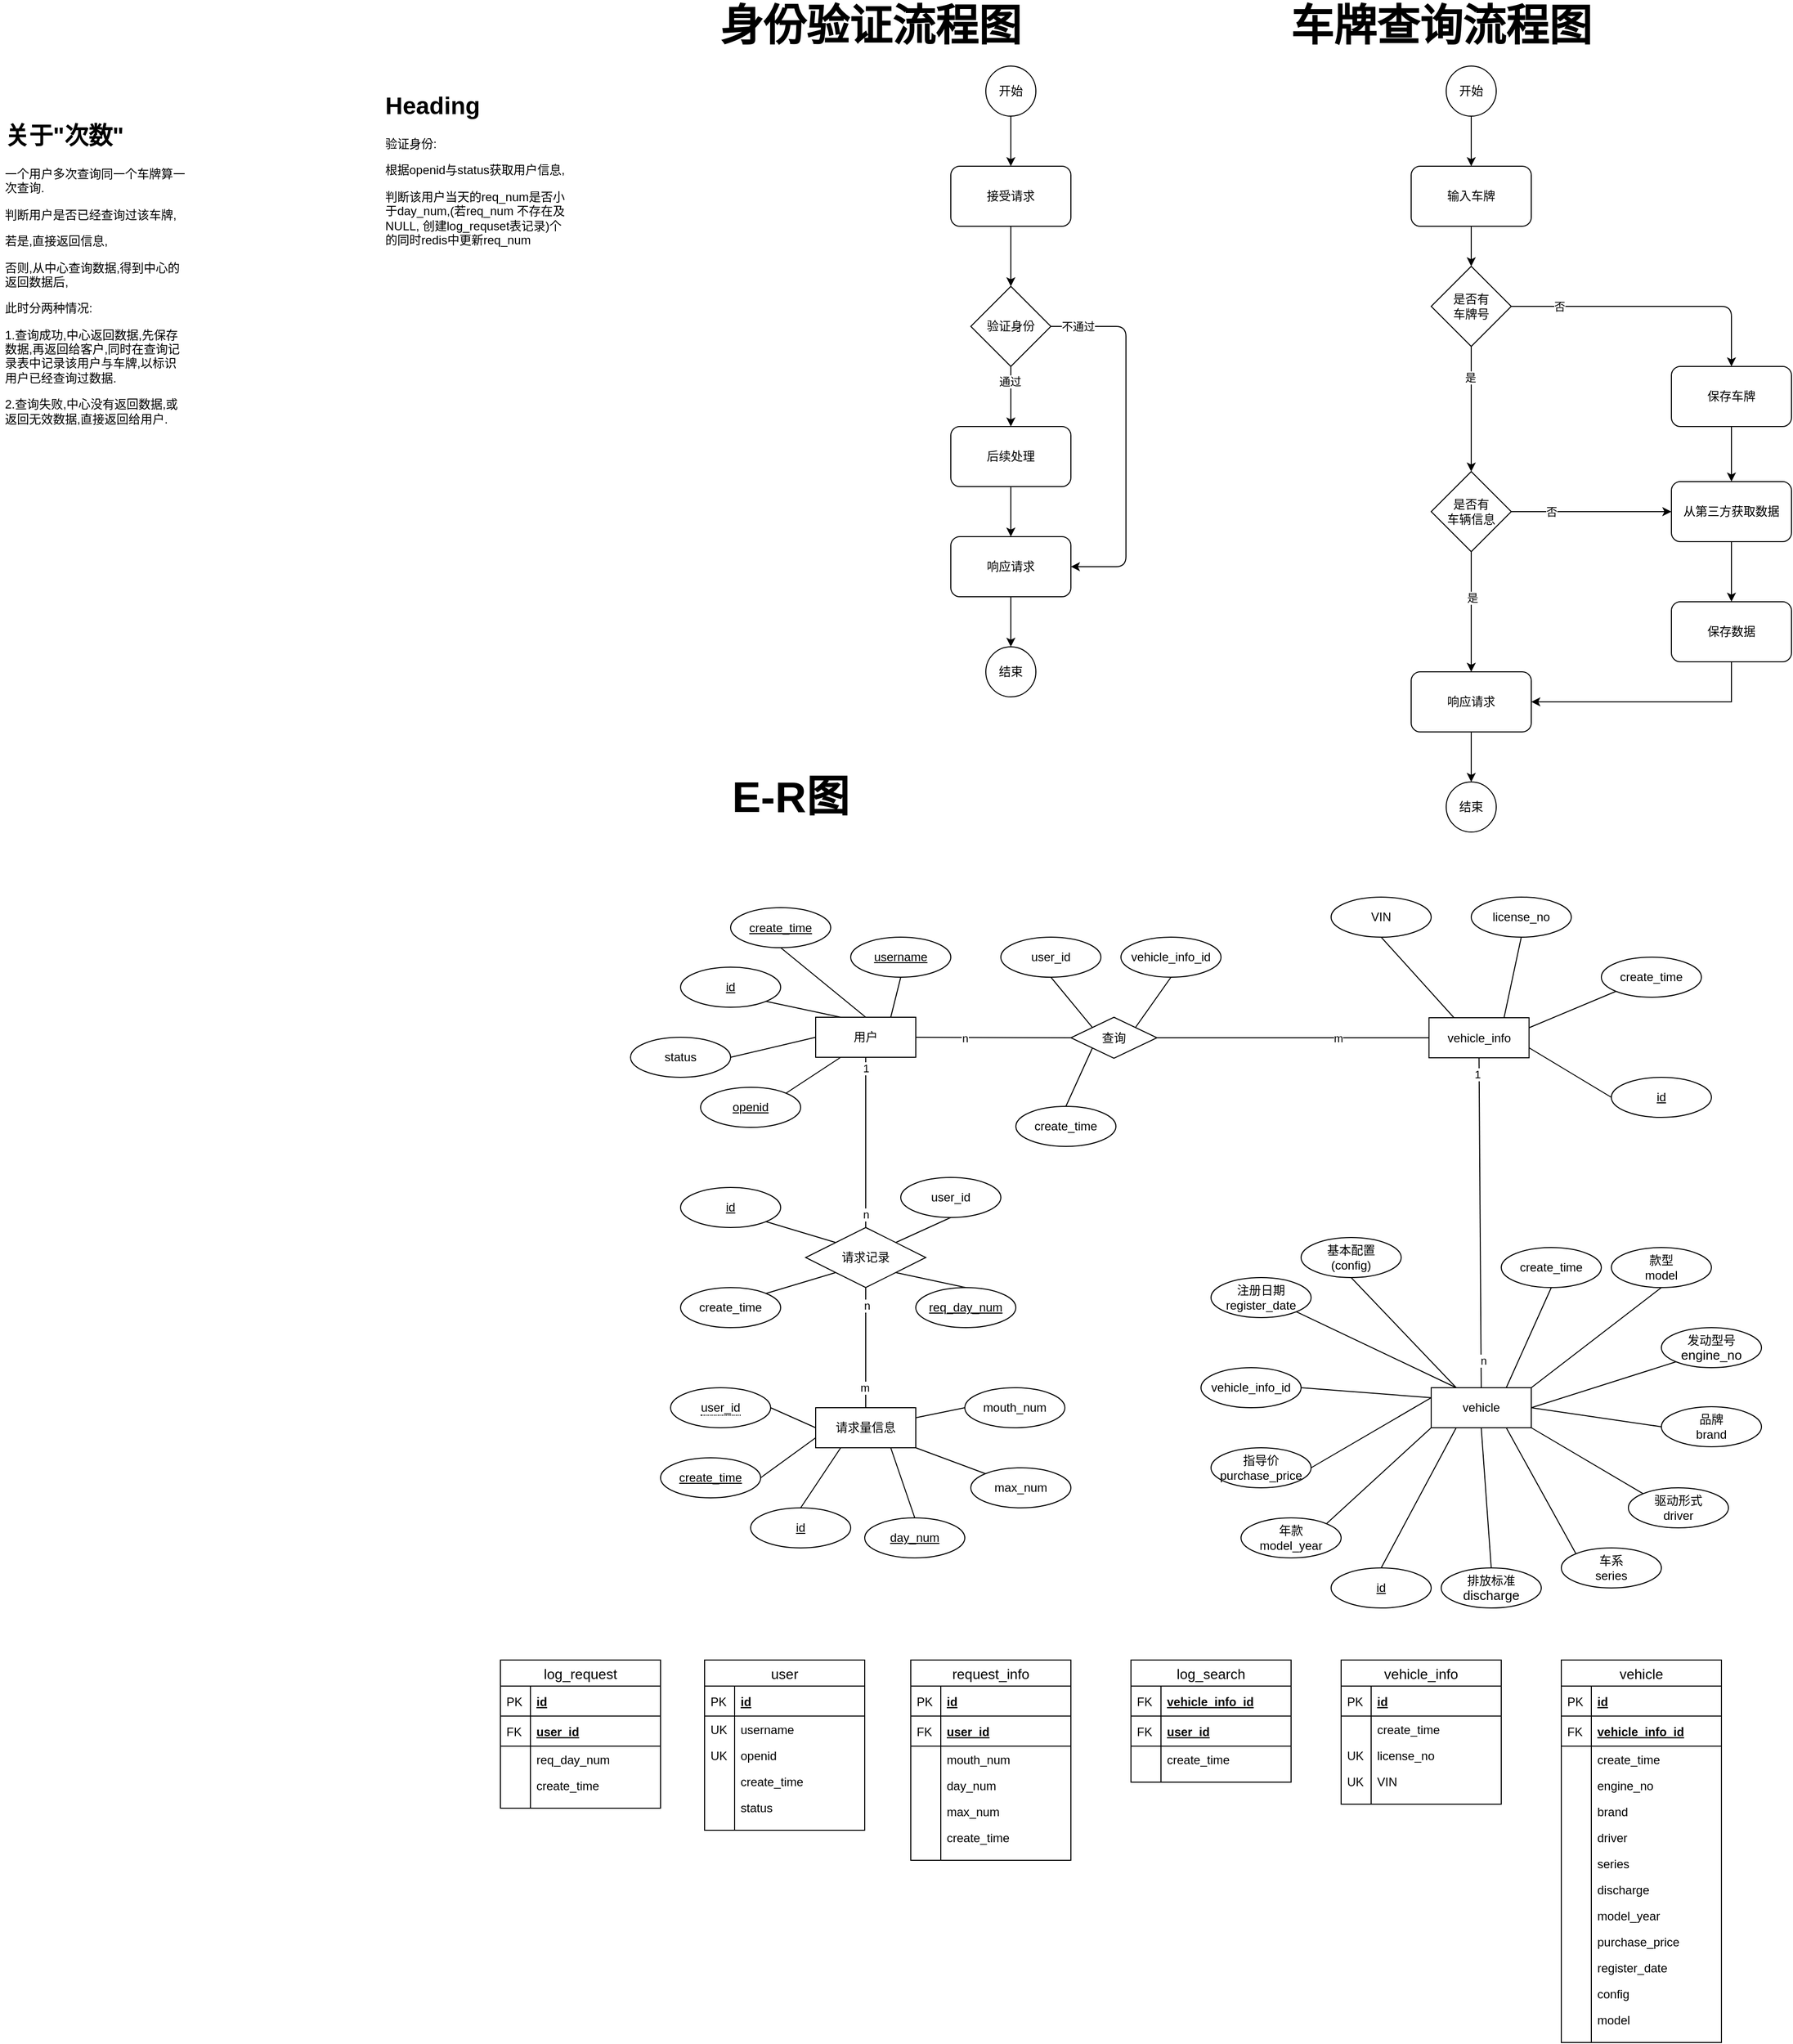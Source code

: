 <mxfile version="12.9.11" type="github">
  <diagram id="yP4FQTdsY-qNNl01PGjK" name="Page-1">
    <mxGraphModel dx="1865" dy="591" grid="1" gridSize="10" guides="1" tooltips="1" connect="1" arrows="1" fold="1" page="1" pageScale="1" pageWidth="827" pageHeight="1169" math="0" shadow="0">
      <root>
        <mxCell id="0" />
        <mxCell id="1" parent="0" />
        <mxCell id="8L-nOKBcuhNVsoPlVf19-2" value="开始" style="ellipse;whiteSpace=wrap;html=1;aspect=fixed;" parent="1" vertex="1">
          <mxGeometry x="285" y="90" width="50" height="50" as="geometry" />
        </mxCell>
        <mxCell id="8L-nOKBcuhNVsoPlVf19-3" value="结束" style="ellipse;whiteSpace=wrap;html=1;aspect=fixed;" parent="1" vertex="1">
          <mxGeometry x="285" y="670" width="50" height="50" as="geometry" />
        </mxCell>
        <mxCell id="8L-nOKBcuhNVsoPlVf19-4" value="接受请求" style="rounded=1;whiteSpace=wrap;html=1;" parent="1" vertex="1">
          <mxGeometry x="250" y="190" width="120" height="60" as="geometry" />
        </mxCell>
        <mxCell id="8L-nOKBcuhNVsoPlVf19-5" value="验证身份" style="rhombus;whiteSpace=wrap;html=1;" parent="1" vertex="1">
          <mxGeometry x="270" y="310" width="80" height="80" as="geometry" />
        </mxCell>
        <mxCell id="8L-nOKBcuhNVsoPlVf19-6" value="后续处理" style="rounded=1;whiteSpace=wrap;html=1;" parent="1" vertex="1">
          <mxGeometry x="250" y="450" width="120" height="60" as="geometry" />
        </mxCell>
        <mxCell id="8L-nOKBcuhNVsoPlVf19-7" value="" style="endArrow=classic;html=1;exitX=1;exitY=0.5;exitDx=0;exitDy=0;entryX=1;entryY=0.5;entryDx=0;entryDy=0;" parent="1" source="8L-nOKBcuhNVsoPlVf19-5" target="8L-nOKBcuhNVsoPlVf19-8" edge="1">
          <mxGeometry width="50" height="50" relative="1" as="geometry">
            <mxPoint x="445" y="370" as="sourcePoint" />
            <mxPoint x="495" y="320" as="targetPoint" />
            <Array as="points">
              <mxPoint x="425" y="350" />
              <mxPoint x="425" y="590" />
            </Array>
          </mxGeometry>
        </mxCell>
        <mxCell id="8L-nOKBcuhNVsoPlVf19-9" value="不通过" style="edgeLabel;html=1;align=center;verticalAlign=middle;resizable=0;points=[];" parent="8L-nOKBcuhNVsoPlVf19-7" vertex="1" connectable="0">
          <mxGeometry x="-0.855" relative="1" as="geometry">
            <mxPoint as="offset" />
          </mxGeometry>
        </mxCell>
        <mxCell id="8L-nOKBcuhNVsoPlVf19-8" value="响应请求" style="rounded=1;whiteSpace=wrap;html=1;" parent="1" vertex="1">
          <mxGeometry x="250" y="560" width="120" height="60" as="geometry" />
        </mxCell>
        <mxCell id="8L-nOKBcuhNVsoPlVf19-10" value="" style="endArrow=classic;html=1;exitX=0.5;exitY=1;exitDx=0;exitDy=0;entryX=0.5;entryY=0;entryDx=0;entryDy=0;" parent="1" source="8L-nOKBcuhNVsoPlVf19-5" target="8L-nOKBcuhNVsoPlVf19-6" edge="1">
          <mxGeometry width="50" height="50" relative="1" as="geometry">
            <mxPoint x="155" y="440" as="sourcePoint" />
            <mxPoint x="205" y="390" as="targetPoint" />
          </mxGeometry>
        </mxCell>
        <mxCell id="8L-nOKBcuhNVsoPlVf19-12" value="通过" style="edgeLabel;html=1;align=center;verticalAlign=middle;resizable=0;points=[];" parent="8L-nOKBcuhNVsoPlVf19-10" vertex="1" connectable="0">
          <mxGeometry x="-0.513" y="-1" relative="1" as="geometry">
            <mxPoint as="offset" />
          </mxGeometry>
        </mxCell>
        <mxCell id="8L-nOKBcuhNVsoPlVf19-11" value="" style="endArrow=classic;html=1;exitX=0.5;exitY=1;exitDx=0;exitDy=0;entryX=0.5;entryY=0;entryDx=0;entryDy=0;" parent="1" source="8L-nOKBcuhNVsoPlVf19-4" target="8L-nOKBcuhNVsoPlVf19-5" edge="1">
          <mxGeometry width="50" height="50" relative="1" as="geometry">
            <mxPoint x="145" y="350" as="sourcePoint" />
            <mxPoint x="195" y="300" as="targetPoint" />
          </mxGeometry>
        </mxCell>
        <mxCell id="8L-nOKBcuhNVsoPlVf19-13" value="" style="endArrow=classic;html=1;exitX=0.5;exitY=1;exitDx=0;exitDy=0;entryX=0.5;entryY=0;entryDx=0;entryDy=0;" parent="1" source="8L-nOKBcuhNVsoPlVf19-6" target="8L-nOKBcuhNVsoPlVf19-8" edge="1">
          <mxGeometry width="50" height="50" relative="1" as="geometry">
            <mxPoint x="85" y="560" as="sourcePoint" />
            <mxPoint x="135" y="510" as="targetPoint" />
          </mxGeometry>
        </mxCell>
        <mxCell id="8L-nOKBcuhNVsoPlVf19-14" value="" style="endArrow=classic;html=1;exitX=0.5;exitY=1;exitDx=0;exitDy=0;entryX=0.5;entryY=0;entryDx=0;entryDy=0;" parent="1" source="8L-nOKBcuhNVsoPlVf19-2" target="8L-nOKBcuhNVsoPlVf19-4" edge="1">
          <mxGeometry width="50" height="50" relative="1" as="geometry">
            <mxPoint x="105" y="270" as="sourcePoint" />
            <mxPoint x="155" y="220" as="targetPoint" />
          </mxGeometry>
        </mxCell>
        <mxCell id="8L-nOKBcuhNVsoPlVf19-15" value="" style="endArrow=classic;html=1;exitX=0.5;exitY=1;exitDx=0;exitDy=0;entryX=0.5;entryY=0;entryDx=0;entryDy=0;" parent="1" source="8L-nOKBcuhNVsoPlVf19-8" target="8L-nOKBcuhNVsoPlVf19-3" edge="1">
          <mxGeometry width="50" height="50" relative="1" as="geometry">
            <mxPoint x="145" y="650" as="sourcePoint" />
            <mxPoint x="195" y="600" as="targetPoint" />
          </mxGeometry>
        </mxCell>
        <mxCell id="8L-nOKBcuhNVsoPlVf19-56" value="用户" style="whiteSpace=wrap;html=1;align=center;" parent="1" vertex="1">
          <mxGeometry x="115" y="1040" width="100" height="40" as="geometry" />
        </mxCell>
        <mxCell id="8L-nOKBcuhNVsoPlVf19-57" value="id" style="ellipse;whiteSpace=wrap;html=1;align=center;fontStyle=4;" parent="1" vertex="1">
          <mxGeometry x="-20" y="990" width="100" height="40" as="geometry" />
        </mxCell>
        <mxCell id="8L-nOKBcuhNVsoPlVf19-58" value="username" style="ellipse;whiteSpace=wrap;html=1;align=center;fontStyle=4;" parent="1" vertex="1">
          <mxGeometry x="150" y="960" width="100" height="40" as="geometry" />
        </mxCell>
        <mxCell id="8L-nOKBcuhNVsoPlVf19-59" value="openid" style="ellipse;whiteSpace=wrap;html=1;align=center;fontStyle=4;" parent="1" vertex="1">
          <mxGeometry y="1110" width="100" height="40" as="geometry" />
        </mxCell>
        <mxCell id="8L-nOKBcuhNVsoPlVf19-63" value="" style="endArrow=none;html=1;rounded=0;exitX=0.75;exitY=0;exitDx=0;exitDy=0;entryX=0.5;entryY=1;entryDx=0;entryDy=0;" parent="1" source="8L-nOKBcuhNVsoPlVf19-56" target="8L-nOKBcuhNVsoPlVf19-58" edge="1">
          <mxGeometry relative="1" as="geometry">
            <mxPoint x="350" y="1080" as="sourcePoint" />
            <mxPoint x="510" y="1080" as="targetPoint" />
          </mxGeometry>
        </mxCell>
        <mxCell id="8L-nOKBcuhNVsoPlVf19-64" value="" style="endArrow=none;html=1;rounded=0;exitX=0.25;exitY=0;exitDx=0;exitDy=0;entryX=1;entryY=1;entryDx=0;entryDy=0;" parent="1" source="8L-nOKBcuhNVsoPlVf19-56" target="8L-nOKBcuhNVsoPlVf19-57" edge="1">
          <mxGeometry relative="1" as="geometry">
            <mxPoint x="200" y="1060" as="sourcePoint" />
            <mxPoint x="210" y="1010" as="targetPoint" />
          </mxGeometry>
        </mxCell>
        <mxCell id="8L-nOKBcuhNVsoPlVf19-65" value="" style="endArrow=none;html=1;rounded=0;exitX=0.25;exitY=1;exitDx=0;exitDy=0;entryX=1;entryY=0;entryDx=0;entryDy=0;" parent="1" source="8L-nOKBcuhNVsoPlVf19-56" target="8L-nOKBcuhNVsoPlVf19-59" edge="1">
          <mxGeometry relative="1" as="geometry">
            <mxPoint x="210" y="1070" as="sourcePoint" />
            <mxPoint x="220" y="1020" as="targetPoint" />
          </mxGeometry>
        </mxCell>
        <mxCell id="8L-nOKBcuhNVsoPlVf19-66" value="vehicle" style="whiteSpace=wrap;html=1;align=center;" parent="1" vertex="1">
          <mxGeometry x="730" y="1410" width="100" height="40" as="geometry" />
        </mxCell>
        <mxCell id="8L-nOKBcuhNVsoPlVf19-67" value="基本配置&lt;br&gt;(config)" style="ellipse;whiteSpace=wrap;html=1;align=center;" parent="1" vertex="1">
          <mxGeometry x="600" y="1260" width="100" height="40" as="geometry" />
        </mxCell>
        <mxCell id="8L-nOKBcuhNVsoPlVf19-68" value="vehicle_info" style="whiteSpace=wrap;html=1;align=center;" parent="1" vertex="1">
          <mxGeometry x="727.78" y="1040.5" width="100" height="40" as="geometry" />
        </mxCell>
        <mxCell id="8L-nOKBcuhNVsoPlVf19-69" value="VIN" style="ellipse;whiteSpace=wrap;html=1;align=center;" parent="1" vertex="1">
          <mxGeometry x="630" y="920" width="100" height="40" as="geometry" />
        </mxCell>
        <mxCell id="8L-nOKBcuhNVsoPlVf19-70" value="license_no" style="ellipse;whiteSpace=wrap;html=1;align=center;" parent="1" vertex="1">
          <mxGeometry x="770" y="920" width="100" height="40" as="geometry" />
        </mxCell>
        <mxCell id="8L-nOKBcuhNVsoPlVf19-71" value="id" style="ellipse;whiteSpace=wrap;html=1;align=center;fontStyle=4;" parent="1" vertex="1">
          <mxGeometry x="910" y="1100" width="100" height="40" as="geometry" />
        </mxCell>
        <mxCell id="8L-nOKBcuhNVsoPlVf19-72" value="" style="endArrow=none;html=1;rounded=0;entryX=0;entryY=0.5;entryDx=0;entryDy=0;exitX=1;exitY=0.75;exitDx=0;exitDy=0;" parent="1" source="8L-nOKBcuhNVsoPlVf19-68" target="8L-nOKBcuhNVsoPlVf19-71" edge="1">
          <mxGeometry relative="1" as="geometry">
            <mxPoint x="840" y="1090" as="sourcePoint" />
            <mxPoint x="573.78" y="1000.5" as="targetPoint" />
          </mxGeometry>
        </mxCell>
        <mxCell id="8L-nOKBcuhNVsoPlVf19-73" value="" style="endArrow=none;html=1;rounded=0;exitX=0.25;exitY=0;exitDx=0;exitDy=0;entryX=0.5;entryY=1;entryDx=0;entryDy=0;" parent="1" source="8L-nOKBcuhNVsoPlVf19-68" target="8L-nOKBcuhNVsoPlVf19-69" edge="1">
          <mxGeometry relative="1" as="geometry">
            <mxPoint x="573.78" y="1060.5" as="sourcePoint" />
            <mxPoint x="583.78" y="1010.5" as="targetPoint" />
          </mxGeometry>
        </mxCell>
        <mxCell id="8L-nOKBcuhNVsoPlVf19-74" value="" style="endArrow=none;html=1;rounded=0;exitX=0.75;exitY=0;exitDx=0;exitDy=0;entryX=0.5;entryY=1;entryDx=0;entryDy=0;" parent="1" source="8L-nOKBcuhNVsoPlVf19-68" target="8L-nOKBcuhNVsoPlVf19-70" edge="1">
          <mxGeometry relative="1" as="geometry">
            <mxPoint x="583.78" y="1070.5" as="sourcePoint" />
            <mxPoint x="833.78" y="980.5" as="targetPoint" />
          </mxGeometry>
        </mxCell>
        <mxCell id="8L-nOKBcuhNVsoPlVf19-75" value="id" style="ellipse;whiteSpace=wrap;html=1;align=center;fontStyle=4;" parent="1" vertex="1">
          <mxGeometry x="630" y="1590" width="100" height="40" as="geometry" />
        </mxCell>
        <mxCell id="8L-nOKBcuhNVsoPlVf19-77" value="发动型号&lt;br&gt;&lt;div style=&quot;text-align: left&quot;&gt;&lt;span style=&quot;font-size: 13px&quot;&gt;&lt;font face=&quot;Arial, Helvetica, sans-serif&quot;&gt;engine_no&lt;/font&gt;&lt;/span&gt;&lt;/div&gt;" style="ellipse;whiteSpace=wrap;html=1;align=center;" parent="1" vertex="1">
          <mxGeometry x="960" y="1350" width="100" height="40" as="geometry" />
        </mxCell>
        <mxCell id="8L-nOKBcuhNVsoPlVf19-78" value="品牌&lt;br&gt;brand" style="ellipse;whiteSpace=wrap;html=1;align=center;" parent="1" vertex="1">
          <mxGeometry x="960" y="1429" width="100" height="40" as="geometry" />
        </mxCell>
        <mxCell id="8L-nOKBcuhNVsoPlVf19-79" value="车系&lt;br&gt;series" style="ellipse;whiteSpace=wrap;html=1;align=center;" parent="1" vertex="1">
          <mxGeometry x="860" y="1570" width="100" height="40" as="geometry" />
        </mxCell>
        <mxCell id="8L-nOKBcuhNVsoPlVf19-80" value="排放标准&lt;br&gt;&lt;span style=&quot;font-family: &amp;#34;arial&amp;#34; , &amp;#34;helvetica&amp;#34; , sans-serif ; font-size: 13px ; text-align: left&quot;&gt;discharge&lt;/span&gt;" style="ellipse;whiteSpace=wrap;html=1;align=center;" parent="1" vertex="1">
          <mxGeometry x="740" y="1590" width="100" height="40" as="geometry" />
        </mxCell>
        <mxCell id="8L-nOKBcuhNVsoPlVf19-81" value="年款&lt;br&gt;model_year" style="ellipse;whiteSpace=wrap;html=1;align=center;" parent="1" vertex="1">
          <mxGeometry x="540" y="1540" width="100" height="40" as="geometry" />
        </mxCell>
        <mxCell id="8L-nOKBcuhNVsoPlVf19-84" value="款型&lt;br&gt;model" style="ellipse;whiteSpace=wrap;html=1;align=center;" parent="1" vertex="1">
          <mxGeometry x="910" y="1270" width="100" height="40" as="geometry" />
        </mxCell>
        <mxCell id="8L-nOKBcuhNVsoPlVf19-85" value="注册日期&lt;br&gt;register_date" style="ellipse;whiteSpace=wrap;html=1;align=center;" parent="1" vertex="1">
          <mxGeometry x="510" y="1300" width="100" height="40" as="geometry" />
        </mxCell>
        <mxCell id="8L-nOKBcuhNVsoPlVf19-86" value="指导价&lt;br&gt;purchase_price" style="ellipse;whiteSpace=wrap;html=1;align=center;" parent="1" vertex="1">
          <mxGeometry x="510" y="1470" width="100" height="40" as="geometry" />
        </mxCell>
        <mxCell id="8L-nOKBcuhNVsoPlVf19-87" value="驱动形式&lt;br&gt;driver" style="ellipse;whiteSpace=wrap;html=1;align=center;" parent="1" vertex="1">
          <mxGeometry x="927" y="1510" width="100" height="40" as="geometry" />
        </mxCell>
        <mxCell id="8L-nOKBcuhNVsoPlVf19-88" value="" style="endArrow=none;html=1;rounded=0;exitX=1;exitY=0.5;exitDx=0;exitDy=0;entryX=0;entryY=0.5;entryDx=0;entryDy=0;" parent="1" source="8L-nOKBcuhNVsoPlVf19-66" target="8L-nOKBcuhNVsoPlVf19-78" edge="1">
          <mxGeometry relative="1" as="geometry">
            <mxPoint x="859" y="1500" as="sourcePoint" />
            <mxPoint x="900" y="1460" as="targetPoint" />
          </mxGeometry>
        </mxCell>
        <mxCell id="8L-nOKBcuhNVsoPlVf19-89" value="" style="endArrow=none;html=1;rounded=0;exitX=1;exitY=0.5;exitDx=0;exitDy=0;entryX=0;entryY=1;entryDx=0;entryDy=0;" parent="1" source="8L-nOKBcuhNVsoPlVf19-66" target="8L-nOKBcuhNVsoPlVf19-77" edge="1">
          <mxGeometry relative="1" as="geometry">
            <mxPoint x="820" y="1420" as="sourcePoint" />
            <mxPoint x="910" y="1470" as="targetPoint" />
          </mxGeometry>
        </mxCell>
        <mxCell id="8L-nOKBcuhNVsoPlVf19-90" value="" style="endArrow=none;html=1;rounded=0;exitX=0.5;exitY=1;exitDx=0;exitDy=0;entryX=1;entryY=0;entryDx=0;entryDy=0;" parent="1" source="8L-nOKBcuhNVsoPlVf19-84" target="8L-nOKBcuhNVsoPlVf19-66" edge="1">
          <mxGeometry relative="1" as="geometry">
            <mxPoint x="830" y="1430" as="sourcePoint" />
            <mxPoint x="920" y="1480" as="targetPoint" />
          </mxGeometry>
        </mxCell>
        <mxCell id="8L-nOKBcuhNVsoPlVf19-91" value="" style="endArrow=none;html=1;rounded=0;exitX=1;exitY=1;exitDx=0;exitDy=0;entryX=0;entryY=0;entryDx=0;entryDy=0;" parent="1" source="8L-nOKBcuhNVsoPlVf19-66" target="8L-nOKBcuhNVsoPlVf19-87" edge="1">
          <mxGeometry relative="1" as="geometry">
            <mxPoint x="840" y="1440" as="sourcePoint" />
            <mxPoint x="930" y="1490" as="targetPoint" />
          </mxGeometry>
        </mxCell>
        <mxCell id="8L-nOKBcuhNVsoPlVf19-92" value="" style="endArrow=none;html=1;rounded=0;exitX=0.75;exitY=1;exitDx=0;exitDy=0;entryX=0;entryY=0;entryDx=0;entryDy=0;" parent="1" source="8L-nOKBcuhNVsoPlVf19-66" target="8L-nOKBcuhNVsoPlVf19-79" edge="1">
          <mxGeometry relative="1" as="geometry">
            <mxPoint x="850" y="1450" as="sourcePoint" />
            <mxPoint x="940" y="1500" as="targetPoint" />
          </mxGeometry>
        </mxCell>
        <mxCell id="8L-nOKBcuhNVsoPlVf19-93" value="" style="endArrow=none;html=1;rounded=0;exitX=0.5;exitY=1;exitDx=0;exitDy=0;entryX=0.5;entryY=0;entryDx=0;entryDy=0;" parent="1" source="8L-nOKBcuhNVsoPlVf19-66" target="8L-nOKBcuhNVsoPlVf19-80" edge="1">
          <mxGeometry relative="1" as="geometry">
            <mxPoint x="860" y="1460" as="sourcePoint" />
            <mxPoint x="950" y="1510" as="targetPoint" />
          </mxGeometry>
        </mxCell>
        <mxCell id="8L-nOKBcuhNVsoPlVf19-94" value="" style="endArrow=none;html=1;rounded=0;exitX=0.25;exitY=1;exitDx=0;exitDy=0;entryX=0.5;entryY=0;entryDx=0;entryDy=0;" parent="1" source="8L-nOKBcuhNVsoPlVf19-66" target="8L-nOKBcuhNVsoPlVf19-75" edge="1">
          <mxGeometry relative="1" as="geometry">
            <mxPoint x="870" y="1470" as="sourcePoint" />
            <mxPoint x="960" y="1520" as="targetPoint" />
          </mxGeometry>
        </mxCell>
        <mxCell id="8L-nOKBcuhNVsoPlVf19-95" value="" style="endArrow=none;html=1;rounded=0;exitX=0;exitY=1;exitDx=0;exitDy=0;entryX=1;entryY=0;entryDx=0;entryDy=0;" parent="1" source="8L-nOKBcuhNVsoPlVf19-66" target="8L-nOKBcuhNVsoPlVf19-81" edge="1">
          <mxGeometry relative="1" as="geometry">
            <mxPoint x="880" y="1480" as="sourcePoint" />
            <mxPoint x="970" y="1530" as="targetPoint" />
          </mxGeometry>
        </mxCell>
        <mxCell id="8L-nOKBcuhNVsoPlVf19-96" value="" style="endArrow=none;html=1;rounded=0;exitX=0;exitY=0.25;exitDx=0;exitDy=0;entryX=1;entryY=0.5;entryDx=0;entryDy=0;" parent="1" source="8L-nOKBcuhNVsoPlVf19-66" target="8L-nOKBcuhNVsoPlVf19-86" edge="1">
          <mxGeometry relative="1" as="geometry">
            <mxPoint x="890" y="1490" as="sourcePoint" />
            <mxPoint x="980" y="1540" as="targetPoint" />
          </mxGeometry>
        </mxCell>
        <mxCell id="8L-nOKBcuhNVsoPlVf19-97" value="" style="endArrow=none;html=1;rounded=0;exitX=0.25;exitY=0;exitDx=0;exitDy=0;entryX=1;entryY=1;entryDx=0;entryDy=0;" parent="1" source="8L-nOKBcuhNVsoPlVf19-66" target="8L-nOKBcuhNVsoPlVf19-85" edge="1">
          <mxGeometry relative="1" as="geometry">
            <mxPoint x="720" y="1410" as="sourcePoint" />
            <mxPoint x="680" y="1400" as="targetPoint" />
          </mxGeometry>
        </mxCell>
        <mxCell id="8L-nOKBcuhNVsoPlVf19-98" value="" style="endArrow=none;html=1;rounded=0;exitX=0.25;exitY=0;exitDx=0;exitDy=0;entryX=0.5;entryY=1;entryDx=0;entryDy=0;" parent="1" source="8L-nOKBcuhNVsoPlVf19-66" target="8L-nOKBcuhNVsoPlVf19-67" edge="1">
          <mxGeometry relative="1" as="geometry">
            <mxPoint x="730" y="1420" as="sourcePoint" />
            <mxPoint x="690" y="1410" as="targetPoint" />
          </mxGeometry>
        </mxCell>
        <mxCell id="8L-nOKBcuhNVsoPlVf19-99" value="请求量信息" style="whiteSpace=wrap;html=1;align=center;" parent="1" vertex="1">
          <mxGeometry x="115" y="1430" width="100" height="40" as="geometry" />
        </mxCell>
        <mxCell id="8L-nOKBcuhNVsoPlVf19-100" value="id" style="ellipse;whiteSpace=wrap;html=1;align=center;fontStyle=4;" parent="1" vertex="1">
          <mxGeometry x="50" y="1530" width="100" height="40" as="geometry" />
        </mxCell>
        <mxCell id="8L-nOKBcuhNVsoPlVf19-103" value="day_num" style="ellipse;whiteSpace=wrap;html=1;align=center;fontStyle=4;" parent="1" vertex="1">
          <mxGeometry x="164" y="1540" width="100" height="40" as="geometry" />
        </mxCell>
        <mxCell id="8L-nOKBcuhNVsoPlVf19-106" value="" style="endArrow=none;html=1;rounded=0;exitX=0.5;exitY=0;exitDx=0;exitDy=0;entryX=0.25;entryY=1;entryDx=0;entryDy=0;" parent="1" source="8L-nOKBcuhNVsoPlVf19-100" target="8L-nOKBcuhNVsoPlVf19-99" edge="1">
          <mxGeometry relative="1" as="geometry">
            <mxPoint x="90.355" y="1414.142" as="sourcePoint" />
            <mxPoint x="165" y="1450" as="targetPoint" />
          </mxGeometry>
        </mxCell>
        <mxCell id="8L-nOKBcuhNVsoPlVf19-107" value="" style="endArrow=none;html=1;rounded=0;exitX=0.5;exitY=0;exitDx=0;exitDy=0;entryX=0.75;entryY=1;entryDx=0;entryDy=0;" parent="1" source="8L-nOKBcuhNVsoPlVf19-103" target="8L-nOKBcuhNVsoPlVf19-99" edge="1">
          <mxGeometry relative="1" as="geometry">
            <mxPoint x="100.355" y="1424.142" as="sourcePoint" />
            <mxPoint x="175" y="1460" as="targetPoint" />
          </mxGeometry>
        </mxCell>
        <mxCell id="8L-nOKBcuhNVsoPlVf19-108" value="请求记录" style="shape=rhombus;perimeter=rhombusPerimeter;whiteSpace=wrap;html=1;align=center;" parent="1" vertex="1">
          <mxGeometry x="105" y="1250" width="120" height="60" as="geometry" />
        </mxCell>
        <mxCell id="8L-nOKBcuhNVsoPlVf19-109" value="create_time" style="ellipse;whiteSpace=wrap;html=1;align=center;" parent="1" vertex="1">
          <mxGeometry x="-20" y="1310" width="100" height="40" as="geometry" />
        </mxCell>
        <mxCell id="8L-nOKBcuhNVsoPlVf19-110" value="id" style="ellipse;whiteSpace=wrap;html=1;align=center;fontStyle=4;" parent="1" vertex="1">
          <mxGeometry x="-20" y="1210" width="100" height="40" as="geometry" />
        </mxCell>
        <mxCell id="8L-nOKBcuhNVsoPlVf19-111" value="req_day_num" style="ellipse;whiteSpace=wrap;html=1;align=center;fontStyle=4;" parent="1" vertex="1">
          <mxGeometry x="215" y="1310" width="100" height="40" as="geometry" />
        </mxCell>
        <mxCell id="8L-nOKBcuhNVsoPlVf19-112" value="" style="endArrow=none;html=1;rounded=0;exitX=1;exitY=1;exitDx=0;exitDy=0;entryX=0.5;entryY=0;entryDx=0;entryDy=0;" parent="1" source="8L-nOKBcuhNVsoPlVf19-108" target="8L-nOKBcuhNVsoPlVf19-111" edge="1">
          <mxGeometry relative="1" as="geometry">
            <mxPoint x="235" y="1450" as="sourcePoint" />
            <mxPoint x="315" y="1450" as="targetPoint" />
          </mxGeometry>
        </mxCell>
        <mxCell id="8L-nOKBcuhNVsoPlVf19-113" value="" style="endArrow=none;html=1;rounded=0;exitX=1;exitY=1;exitDx=0;exitDy=0;entryX=0;entryY=0;entryDx=0;entryDy=0;" parent="1" source="8L-nOKBcuhNVsoPlVf19-110" target="8L-nOKBcuhNVsoPlVf19-108" edge="1">
          <mxGeometry relative="1" as="geometry">
            <mxPoint x="65" y="1249" as="sourcePoint" />
            <mxPoint x="145" y="1249" as="targetPoint" />
          </mxGeometry>
        </mxCell>
        <mxCell id="8L-nOKBcuhNVsoPlVf19-114" value="" style="endArrow=none;html=1;rounded=0;exitX=1;exitY=0;exitDx=0;exitDy=0;entryX=0;entryY=1;entryDx=0;entryDy=0;" parent="1" source="8L-nOKBcuhNVsoPlVf19-109" target="8L-nOKBcuhNVsoPlVf19-108" edge="1">
          <mxGeometry relative="1" as="geometry">
            <mxPoint x="55" y="1320" as="sourcePoint" />
            <mxPoint x="135" y="1320" as="targetPoint" />
          </mxGeometry>
        </mxCell>
        <mxCell id="8L-nOKBcuhNVsoPlVf19-118" value="user_id" style="ellipse;whiteSpace=wrap;html=1;align=center;" parent="1" vertex="1">
          <mxGeometry x="200" y="1200" width="100" height="40" as="geometry" />
        </mxCell>
        <mxCell id="8L-nOKBcuhNVsoPlVf19-119" value="" style="endArrow=none;html=1;rounded=0;entryX=1;entryY=0;entryDx=0;entryDy=0;exitX=0.5;exitY=1;exitDx=0;exitDy=0;" parent="1" source="8L-nOKBcuhNVsoPlVf19-118" target="8L-nOKBcuhNVsoPlVf19-108" edge="1">
          <mxGeometry relative="1" as="geometry">
            <mxPoint x="215" y="1220" as="sourcePoint" />
            <mxPoint x="145" y="1275" as="targetPoint" />
          </mxGeometry>
        </mxCell>
        <mxCell id="8L-nOKBcuhNVsoPlVf19-121" value="" style="endArrow=none;html=1;rounded=0;exitX=0.5;exitY=1;exitDx=0;exitDy=0;entryX=0.5;entryY=0;entryDx=0;entryDy=0;" parent="1" source="8L-nOKBcuhNVsoPlVf19-56" target="8L-nOKBcuhNVsoPlVf19-108" edge="1">
          <mxGeometry relative="1" as="geometry">
            <mxPoint x="140" y="1140" as="sourcePoint" />
            <mxPoint x="300" y="1140" as="targetPoint" />
          </mxGeometry>
        </mxCell>
        <mxCell id="8L-nOKBcuhNVsoPlVf19-139" value="1" style="edgeLabel;html=1;align=center;verticalAlign=middle;resizable=0;points=[];" parent="8L-nOKBcuhNVsoPlVf19-121" vertex="1" connectable="0">
          <mxGeometry x="-0.873" relative="1" as="geometry">
            <mxPoint as="offset" />
          </mxGeometry>
        </mxCell>
        <mxCell id="8L-nOKBcuhNVsoPlVf19-140" value="n" style="edgeLabel;html=1;align=center;verticalAlign=middle;resizable=0;points=[];" parent="8L-nOKBcuhNVsoPlVf19-121" vertex="1" connectable="0">
          <mxGeometry x="0.84" relative="1" as="geometry">
            <mxPoint as="offset" />
          </mxGeometry>
        </mxCell>
        <mxCell id="8L-nOKBcuhNVsoPlVf19-122" value="" style="endArrow=none;html=1;rounded=0;exitX=0.5;exitY=1;exitDx=0;exitDy=0;entryX=0.5;entryY=0;entryDx=0;entryDy=0;" parent="1" source="8L-nOKBcuhNVsoPlVf19-108" target="8L-nOKBcuhNVsoPlVf19-99" edge="1">
          <mxGeometry relative="1" as="geometry">
            <mxPoint x="130" y="1259" as="sourcePoint" />
            <mxPoint x="200" y="1275" as="targetPoint" />
          </mxGeometry>
        </mxCell>
        <mxCell id="JADIA1cOaScWz0CpT0Dc-1" value="n" style="edgeLabel;html=1;align=center;verticalAlign=middle;resizable=0;points=[];" parent="8L-nOKBcuhNVsoPlVf19-122" vertex="1" connectable="0">
          <mxGeometry x="-0.7" y="1" relative="1" as="geometry">
            <mxPoint as="offset" />
          </mxGeometry>
        </mxCell>
        <mxCell id="JADIA1cOaScWz0CpT0Dc-2" value="m" style="edgeLabel;html=1;align=center;verticalAlign=middle;resizable=0;points=[];" parent="8L-nOKBcuhNVsoPlVf19-122" vertex="1" connectable="0">
          <mxGeometry x="0.667" y="-1" relative="1" as="geometry">
            <mxPoint as="offset" />
          </mxGeometry>
        </mxCell>
        <mxCell id="8L-nOKBcuhNVsoPlVf19-123" value="mouth_num" style="ellipse;whiteSpace=wrap;html=1;align=center;" parent="1" vertex="1">
          <mxGeometry x="264" y="1410" width="100" height="40" as="geometry" />
        </mxCell>
        <mxCell id="8L-nOKBcuhNVsoPlVf19-124" value="" style="endArrow=none;html=1;rounded=0;exitX=0;exitY=0.5;exitDx=0;exitDy=0;entryX=1;entryY=0.25;entryDx=0;entryDy=0;" parent="1" source="8L-nOKBcuhNVsoPlVf19-123" target="8L-nOKBcuhNVsoPlVf19-99" edge="1">
          <mxGeometry relative="1" as="geometry">
            <mxPoint x="244.645" y="1535.858" as="sourcePoint" />
            <mxPoint x="205" y="1480" as="targetPoint" />
          </mxGeometry>
        </mxCell>
        <mxCell id="8L-nOKBcuhNVsoPlVf19-129" value="max_num" style="ellipse;whiteSpace=wrap;html=1;align=center;" parent="1" vertex="1">
          <mxGeometry x="270" y="1490" width="100" height="40" as="geometry" />
        </mxCell>
        <mxCell id="8L-nOKBcuhNVsoPlVf19-131" value="&lt;span style=&quot;border-bottom: 1px dotted&quot;&gt;user_id&lt;/span&gt;" style="ellipse;whiteSpace=wrap;html=1;align=center;" parent="1" vertex="1">
          <mxGeometry x="-30" y="1410" width="100" height="40" as="geometry" />
        </mxCell>
        <mxCell id="8L-nOKBcuhNVsoPlVf19-132" value="" style="endArrow=none;html=1;rounded=0;exitX=1;exitY=0.5;exitDx=0;exitDy=0;entryX=0;entryY=0.5;entryDx=0;entryDy=0;" parent="1" source="8L-nOKBcuhNVsoPlVf19-131" target="8L-nOKBcuhNVsoPlVf19-99" edge="1">
          <mxGeometry relative="1" as="geometry">
            <mxPoint x="50" y="1420" as="sourcePoint" />
            <mxPoint x="210" y="1420" as="targetPoint" />
          </mxGeometry>
        </mxCell>
        <mxCell id="8L-nOKBcuhNVsoPlVf19-133" value="" style="endArrow=none;html=1;rounded=0;exitX=0;exitY=0;exitDx=0;exitDy=0;entryX=1;entryY=1;entryDx=0;entryDy=0;" parent="1" source="8L-nOKBcuhNVsoPlVf19-129" target="8L-nOKBcuhNVsoPlVf19-99" edge="1">
          <mxGeometry relative="1" as="geometry">
            <mxPoint x="224" y="1550" as="sourcePoint" />
            <mxPoint x="205" y="1480" as="targetPoint" />
          </mxGeometry>
        </mxCell>
        <mxCell id="8L-nOKBcuhNVsoPlVf19-144" value="查询" style="shape=rhombus;perimeter=rhombusPerimeter;whiteSpace=wrap;html=1;align=center;" parent="1" vertex="1">
          <mxGeometry x="370" y="1040" width="86" height="41" as="geometry" />
        </mxCell>
        <mxCell id="8L-nOKBcuhNVsoPlVf19-146" value="" style="endArrow=none;html=1;rounded=0;exitX=1;exitY=0.5;exitDx=0;exitDy=0;entryX=0;entryY=0.5;entryDx=0;entryDy=0;" parent="1" source="8L-nOKBcuhNVsoPlVf19-56" target="8L-nOKBcuhNVsoPlVf19-144" edge="1">
          <mxGeometry relative="1" as="geometry">
            <mxPoint x="220" y="1130" as="sourcePoint" />
            <mxPoint x="380" y="1130" as="targetPoint" />
          </mxGeometry>
        </mxCell>
        <mxCell id="8L-nOKBcuhNVsoPlVf19-148" value="n" style="edgeLabel;html=1;align=center;verticalAlign=middle;resizable=0;points=[];" parent="8L-nOKBcuhNVsoPlVf19-146" vertex="1" connectable="0">
          <mxGeometry x="-0.374" y="-1" relative="1" as="geometry">
            <mxPoint as="offset" />
          </mxGeometry>
        </mxCell>
        <mxCell id="8L-nOKBcuhNVsoPlVf19-147" value="" style="endArrow=none;html=1;rounded=0;exitX=1;exitY=0.5;exitDx=0;exitDy=0;entryX=0;entryY=0.5;entryDx=0;entryDy=0;" parent="1" source="8L-nOKBcuhNVsoPlVf19-144" target="8L-nOKBcuhNVsoPlVf19-68" edge="1">
          <mxGeometry relative="1" as="geometry">
            <mxPoint x="400" y="1070.5" as="sourcePoint" />
            <mxPoint x="450" y="1090" as="targetPoint" />
          </mxGeometry>
        </mxCell>
        <mxCell id="8L-nOKBcuhNVsoPlVf19-149" value="m" style="edgeLabel;html=1;align=center;verticalAlign=middle;resizable=0;points=[];" parent="8L-nOKBcuhNVsoPlVf19-147" vertex="1" connectable="0">
          <mxGeometry x="0.331" relative="1" as="geometry">
            <mxPoint as="offset" />
          </mxGeometry>
        </mxCell>
        <mxCell id="8L-nOKBcuhNVsoPlVf19-150" value="create_time" style="ellipse;whiteSpace=wrap;html=1;align=center;" parent="1" vertex="1">
          <mxGeometry x="315" y="1129" width="100" height="40" as="geometry" />
        </mxCell>
        <mxCell id="8L-nOKBcuhNVsoPlVf19-151" value="user_id" style="ellipse;whiteSpace=wrap;html=1;align=center;" parent="1" vertex="1">
          <mxGeometry x="300" y="960" width="100" height="40" as="geometry" />
        </mxCell>
        <mxCell id="yZNFKtBi-mpQ5BzmzGYL-1" value="" style="endArrow=none;html=1;rounded=0;exitX=0;exitY=0;exitDx=0;exitDy=0;entryX=0.5;entryY=1;entryDx=0;entryDy=0;" parent="1" source="8L-nOKBcuhNVsoPlVf19-144" target="8L-nOKBcuhNVsoPlVf19-151" edge="1">
          <mxGeometry relative="1" as="geometry">
            <mxPoint x="469" y="1060" as="sourcePoint" />
            <mxPoint x="430" y="980" as="targetPoint" />
          </mxGeometry>
        </mxCell>
        <mxCell id="yZNFKtBi-mpQ5BzmzGYL-3" value="" style="endArrow=none;html=1;rounded=0;exitX=0.5;exitY=0;exitDx=0;exitDy=0;entryX=0;entryY=1;entryDx=0;entryDy=0;" parent="1" source="8L-nOKBcuhNVsoPlVf19-150" target="8L-nOKBcuhNVsoPlVf19-144" edge="1">
          <mxGeometry relative="1" as="geometry">
            <mxPoint x="354" y="1189" as="sourcePoint" />
            <mxPoint x="315" y="1109" as="targetPoint" />
          </mxGeometry>
        </mxCell>
        <mxCell id="yZNFKtBi-mpQ5BzmzGYL-4" value="vehicle_info_id" style="ellipse;whiteSpace=wrap;html=1;align=center;" parent="1" vertex="1">
          <mxGeometry x="420" y="960" width="100" height="40" as="geometry" />
        </mxCell>
        <mxCell id="yZNFKtBi-mpQ5BzmzGYL-5" value="" style="endArrow=none;html=1;rounded=0;exitX=1;exitY=0;exitDx=0;exitDy=0;entryX=0.5;entryY=1;entryDx=0;entryDy=0;" parent="1" source="8L-nOKBcuhNVsoPlVf19-144" target="yZNFKtBi-mpQ5BzmzGYL-4" edge="1">
          <mxGeometry relative="1" as="geometry">
            <mxPoint x="395.5" y="1060.25" as="sourcePoint" />
            <mxPoint x="360" y="1010" as="targetPoint" />
          </mxGeometry>
        </mxCell>
        <mxCell id="yZNFKtBi-mpQ5BzmzGYL-6" value="" style="endArrow=none;html=1;rounded=0;exitX=0.5;exitY=1;exitDx=0;exitDy=0;entryX=0.5;entryY=0;entryDx=0;entryDy=0;" parent="1" source="8L-nOKBcuhNVsoPlVf19-68" target="8L-nOKBcuhNVsoPlVf19-66" edge="1">
          <mxGeometry relative="1" as="geometry">
            <mxPoint x="770" y="1150" as="sourcePoint" />
            <mxPoint x="930" y="1150" as="targetPoint" />
          </mxGeometry>
        </mxCell>
        <mxCell id="yZNFKtBi-mpQ5BzmzGYL-7" value="1" style="edgeLabel;html=1;align=center;verticalAlign=middle;resizable=0;points=[];" parent="yZNFKtBi-mpQ5BzmzGYL-6" vertex="1" connectable="0">
          <mxGeometry x="-0.899" y="-2" relative="1" as="geometry">
            <mxPoint as="offset" />
          </mxGeometry>
        </mxCell>
        <mxCell id="yZNFKtBi-mpQ5BzmzGYL-8" value="n" style="edgeLabel;html=1;align=center;verticalAlign=middle;resizable=0;points=[];" parent="yZNFKtBi-mpQ5BzmzGYL-6" vertex="1" connectable="0">
          <mxGeometry x="0.834" y="2" relative="1" as="geometry">
            <mxPoint as="offset" />
          </mxGeometry>
        </mxCell>
        <mxCell id="7BqJLyiVurSUGh9soYXR-1" value="create_time" style="ellipse;whiteSpace=wrap;html=1;align=center;" parent="1" vertex="1">
          <mxGeometry x="800" y="1270" width="100" height="40" as="geometry" />
        </mxCell>
        <mxCell id="7BqJLyiVurSUGh9soYXR-2" value="" style="endArrow=none;html=1;rounded=0;exitX=0.5;exitY=1;exitDx=0;exitDy=0;entryX=0.75;entryY=0;entryDx=0;entryDy=0;" parent="1" source="7BqJLyiVurSUGh9soYXR-1" target="8L-nOKBcuhNVsoPlVf19-66" edge="1">
          <mxGeometry relative="1" as="geometry">
            <mxPoint x="750" y="1390" as="sourcePoint" />
            <mxPoint x="715" y="1360" as="targetPoint" />
          </mxGeometry>
        </mxCell>
        <mxCell id="7BqJLyiVurSUGh9soYXR-3" value="create_time" style="ellipse;whiteSpace=wrap;html=1;align=center;" parent="1" vertex="1">
          <mxGeometry x="900" y="980" width="100" height="40" as="geometry" />
        </mxCell>
        <mxCell id="7BqJLyiVurSUGh9soYXR-4" value="" style="endArrow=none;html=1;rounded=0;exitX=1;exitY=0.25;exitDx=0;exitDy=0;entryX=0;entryY=1;entryDx=0;entryDy=0;" parent="1" source="8L-nOKBcuhNVsoPlVf19-68" target="7BqJLyiVurSUGh9soYXR-3" edge="1">
          <mxGeometry relative="1" as="geometry">
            <mxPoint x="812.78" y="1050.5" as="sourcePoint" />
            <mxPoint x="870" y="980.5" as="targetPoint" />
          </mxGeometry>
        </mxCell>
        <mxCell id="7BqJLyiVurSUGh9soYXR-5" value="create_time" style="ellipse;whiteSpace=wrap;html=1;align=center;fontStyle=4;" parent="1" vertex="1">
          <mxGeometry x="30" y="930.5" width="100" height="40" as="geometry" />
        </mxCell>
        <mxCell id="7BqJLyiVurSUGh9soYXR-6" value="" style="endArrow=none;html=1;rounded=0;exitX=0.5;exitY=0;exitDx=0;exitDy=0;entryX=0.5;entryY=1;entryDx=0;entryDy=0;" parent="1" source="8L-nOKBcuhNVsoPlVf19-56" target="7BqJLyiVurSUGh9soYXR-5" edge="1">
          <mxGeometry relative="1" as="geometry">
            <mxPoint x="150" y="1050" as="sourcePoint" />
            <mxPoint x="60" y="1040" as="targetPoint" />
          </mxGeometry>
        </mxCell>
        <mxCell id="7BqJLyiVurSUGh9soYXR-7" value="create_time" style="ellipse;whiteSpace=wrap;html=1;align=center;fontStyle=4;" parent="1" vertex="1">
          <mxGeometry x="-40" y="1480" width="100" height="40" as="geometry" />
        </mxCell>
        <mxCell id="7BqJLyiVurSUGh9soYXR-8" value="" style="endArrow=none;html=1;rounded=0;exitX=1;exitY=0.5;exitDx=0;exitDy=0;entryX=0;entryY=0.75;entryDx=0;entryDy=0;" parent="1" source="7BqJLyiVurSUGh9soYXR-7" target="8L-nOKBcuhNVsoPlVf19-99" edge="1">
          <mxGeometry relative="1" as="geometry">
            <mxPoint x="80" y="1440" as="sourcePoint" />
            <mxPoint x="125" y="1460" as="targetPoint" />
          </mxGeometry>
        </mxCell>
        <mxCell id="7BqJLyiVurSUGh9soYXR-10" value="" style="endArrow=none;html=1;rounded=0;exitX=0;exitY=0.5;exitDx=0;exitDy=0;entryX=1;entryY=0.5;entryDx=0;entryDy=0;" parent="1" source="8L-nOKBcuhNVsoPlVf19-56" target="7BqJLyiVurSUGh9soYXR-13" edge="1">
          <mxGeometry relative="1" as="geometry">
            <mxPoint x="150" y="1050" as="sourcePoint" />
            <mxPoint x="40" y="1080" as="targetPoint" />
          </mxGeometry>
        </mxCell>
        <mxCell id="7BqJLyiVurSUGh9soYXR-13" value="status" style="ellipse;whiteSpace=wrap;html=1;align=center;" parent="1" vertex="1">
          <mxGeometry x="-70" y="1060" width="100" height="40" as="geometry" />
        </mxCell>
        <mxCell id="7BqJLyiVurSUGh9soYXR-14" value="&lt;b&gt;&lt;font style=&quot;font-size: 43px&quot;&gt;E-R图&lt;/font&gt;&lt;/b&gt;" style="text;html=1;strokeColor=none;fillColor=none;align=center;verticalAlign=middle;whiteSpace=wrap;rounded=0;" parent="1" vertex="1">
          <mxGeometry y="810" width="180" height="20" as="geometry" />
        </mxCell>
        <mxCell id="7BqJLyiVurSUGh9soYXR-16" value="&lt;b&gt;&lt;font style=&quot;font-size: 43px&quot;&gt;身份验证流程图&lt;/font&gt;&lt;/b&gt;" style="text;html=1;strokeColor=none;fillColor=none;align=center;verticalAlign=middle;whiteSpace=wrap;rounded=0;" parent="1" vertex="1">
          <mxGeometry x="10" y="40" width="320" height="20" as="geometry" />
        </mxCell>
        <mxCell id="7BqJLyiVurSUGh9soYXR-17" value="&lt;b&gt;&lt;font style=&quot;font-size: 43px&quot;&gt;车牌查询流程图&lt;/font&gt;&lt;/b&gt;" style="text;html=1;strokeColor=none;fillColor=none;align=center;verticalAlign=middle;whiteSpace=wrap;rounded=0;" parent="1" vertex="1">
          <mxGeometry x="580" y="40" width="320" height="20" as="geometry" />
        </mxCell>
        <mxCell id="7BqJLyiVurSUGh9soYXR-18" value="开始" style="ellipse;whiteSpace=wrap;html=1;aspect=fixed;" parent="1" vertex="1">
          <mxGeometry x="745" y="90" width="50" height="50" as="geometry" />
        </mxCell>
        <mxCell id="7BqJLyiVurSUGh9soYXR-19" value="结束" style="ellipse;whiteSpace=wrap;html=1;aspect=fixed;" parent="1" vertex="1">
          <mxGeometry x="745" y="805" width="50" height="50" as="geometry" />
        </mxCell>
        <mxCell id="7BqJLyiVurSUGh9soYXR-20" value="输入车牌" style="rounded=1;whiteSpace=wrap;html=1;" parent="1" vertex="1">
          <mxGeometry x="710" y="190" width="120" height="60" as="geometry" />
        </mxCell>
        <mxCell id="7BqJLyiVurSUGh9soYXR-21" value="是否有&lt;br&gt;车牌号" style="rhombus;whiteSpace=wrap;html=1;" parent="1" vertex="1">
          <mxGeometry x="730" y="290" width="80" height="80" as="geometry" />
        </mxCell>
        <mxCell id="7BqJLyiVurSUGh9soYXR-23" value="" style="endArrow=classic;html=1;exitX=1;exitY=0.5;exitDx=0;exitDy=0;entryX=0.5;entryY=0;entryDx=0;entryDy=0;" parent="1" source="7BqJLyiVurSUGh9soYXR-21" target="7BqJLyiVurSUGh9soYXR-34" edge="1">
          <mxGeometry width="50" height="50" relative="1" as="geometry">
            <mxPoint x="905" y="350" as="sourcePoint" />
            <mxPoint x="1030" y="410" as="targetPoint" />
            <Array as="points">
              <mxPoint x="1030" y="330" />
            </Array>
          </mxGeometry>
        </mxCell>
        <mxCell id="7BqJLyiVurSUGh9soYXR-24" value="否" style="edgeLabel;html=1;align=center;verticalAlign=middle;resizable=0;points=[];" parent="7BqJLyiVurSUGh9soYXR-23" vertex="1" connectable="0">
          <mxGeometry x="-0.855" relative="1" as="geometry">
            <mxPoint x="27" as="offset" />
          </mxGeometry>
        </mxCell>
        <mxCell id="7BqJLyiVurSUGh9soYXR-25" value="响应请求" style="rounded=1;whiteSpace=wrap;html=1;" parent="1" vertex="1">
          <mxGeometry x="710" y="695" width="120" height="60" as="geometry" />
        </mxCell>
        <mxCell id="7BqJLyiVurSUGh9soYXR-26" value="" style="endArrow=classic;html=1;exitX=0.5;exitY=1;exitDx=0;exitDy=0;entryX=0.5;entryY=0;entryDx=0;entryDy=0;" parent="1" source="7BqJLyiVurSUGh9soYXR-21" target="7BqJLyiVurSUGh9soYXR-32" edge="1">
          <mxGeometry width="50" height="50" relative="1" as="geometry">
            <mxPoint x="615" y="420" as="sourcePoint" />
            <mxPoint x="780" y="410" as="targetPoint" />
          </mxGeometry>
        </mxCell>
        <mxCell id="7BqJLyiVurSUGh9soYXR-27" value="是" style="edgeLabel;html=1;align=center;verticalAlign=middle;resizable=0;points=[];" parent="7BqJLyiVurSUGh9soYXR-26" vertex="1" connectable="0">
          <mxGeometry x="-0.513" y="-1" relative="1" as="geometry">
            <mxPoint as="offset" />
          </mxGeometry>
        </mxCell>
        <mxCell id="7BqJLyiVurSUGh9soYXR-28" value="" style="endArrow=classic;html=1;exitX=0.5;exitY=1;exitDx=0;exitDy=0;entryX=0.5;entryY=0;entryDx=0;entryDy=0;" parent="1" source="7BqJLyiVurSUGh9soYXR-20" target="7BqJLyiVurSUGh9soYXR-21" edge="1">
          <mxGeometry width="50" height="50" relative="1" as="geometry">
            <mxPoint x="605" y="350" as="sourcePoint" />
            <mxPoint x="655" y="300" as="targetPoint" />
          </mxGeometry>
        </mxCell>
        <mxCell id="7BqJLyiVurSUGh9soYXR-29" value="" style="endArrow=classic;html=1;entryX=0.5;entryY=0;entryDx=0;entryDy=0;" parent="1" source="7BqJLyiVurSUGh9soYXR-32" target="7BqJLyiVurSUGh9soYXR-25" edge="1">
          <mxGeometry width="50" height="50" relative="1" as="geometry">
            <mxPoint x="770" y="555" as="sourcePoint" />
            <mxPoint x="595" y="555" as="targetPoint" />
          </mxGeometry>
        </mxCell>
        <mxCell id="7BqJLyiVurSUGh9soYXR-33" value="是" style="edgeLabel;html=1;align=center;verticalAlign=middle;resizable=0;points=[];" parent="7BqJLyiVurSUGh9soYXR-29" vertex="1" connectable="0">
          <mxGeometry x="-0.238" y="1" relative="1" as="geometry">
            <mxPoint as="offset" />
          </mxGeometry>
        </mxCell>
        <mxCell id="7BqJLyiVurSUGh9soYXR-30" value="" style="endArrow=classic;html=1;exitX=0.5;exitY=1;exitDx=0;exitDy=0;entryX=0.5;entryY=0;entryDx=0;entryDy=0;" parent="1" source="7BqJLyiVurSUGh9soYXR-18" target="7BqJLyiVurSUGh9soYXR-20" edge="1">
          <mxGeometry width="50" height="50" relative="1" as="geometry">
            <mxPoint x="565" y="270" as="sourcePoint" />
            <mxPoint x="615" y="220" as="targetPoint" />
          </mxGeometry>
        </mxCell>
        <mxCell id="7BqJLyiVurSUGh9soYXR-31" value="" style="endArrow=classic;html=1;exitX=0.5;exitY=1;exitDx=0;exitDy=0;entryX=0.5;entryY=0;entryDx=0;entryDy=0;" parent="1" source="7BqJLyiVurSUGh9soYXR-25" target="7BqJLyiVurSUGh9soYXR-19" edge="1">
          <mxGeometry width="50" height="50" relative="1" as="geometry">
            <mxPoint x="605" y="785" as="sourcePoint" />
            <mxPoint x="655" y="735" as="targetPoint" />
          </mxGeometry>
        </mxCell>
        <mxCell id="7BqJLyiVurSUGh9soYXR-37" value="" style="edgeStyle=orthogonalEdgeStyle;rounded=0;orthogonalLoop=1;jettySize=auto;html=1;entryX=0;entryY=0.5;entryDx=0;entryDy=0;" parent="1" source="7BqJLyiVurSUGh9soYXR-32" target="7BqJLyiVurSUGh9soYXR-35" edge="1">
          <mxGeometry relative="1" as="geometry">
            <mxPoint x="890" y="535" as="targetPoint" />
          </mxGeometry>
        </mxCell>
        <mxCell id="7BqJLyiVurSUGh9soYXR-38" value="否" style="edgeLabel;html=1;align=center;verticalAlign=middle;resizable=0;points=[];" parent="7BqJLyiVurSUGh9soYXR-37" vertex="1" connectable="0">
          <mxGeometry x="-0.715" relative="1" as="geometry">
            <mxPoint x="17" as="offset" />
          </mxGeometry>
        </mxCell>
        <mxCell id="7BqJLyiVurSUGh9soYXR-32" value="是否有&lt;br&gt;车辆信息" style="rhombus;whiteSpace=wrap;html=1;" parent="1" vertex="1">
          <mxGeometry x="730" y="495" width="80" height="80" as="geometry" />
        </mxCell>
        <mxCell id="7BqJLyiVurSUGh9soYXR-39" style="edgeStyle=orthogonalEdgeStyle;rounded=0;orthogonalLoop=1;jettySize=auto;html=1;entryX=0.5;entryY=0;entryDx=0;entryDy=0;" parent="1" source="7BqJLyiVurSUGh9soYXR-34" target="7BqJLyiVurSUGh9soYXR-35" edge="1">
          <mxGeometry relative="1" as="geometry" />
        </mxCell>
        <mxCell id="7BqJLyiVurSUGh9soYXR-34" value="保存车牌" style="rounded=1;whiteSpace=wrap;html=1;" parent="1" vertex="1">
          <mxGeometry x="970" y="390" width="120" height="60" as="geometry" />
        </mxCell>
        <mxCell id="7BqJLyiVurSUGh9soYXR-41" style="edgeStyle=orthogonalEdgeStyle;rounded=0;orthogonalLoop=1;jettySize=auto;html=1;" parent="1" source="7BqJLyiVurSUGh9soYXR-35" target="7BqJLyiVurSUGh9soYXR-40" edge="1">
          <mxGeometry relative="1" as="geometry" />
        </mxCell>
        <mxCell id="7BqJLyiVurSUGh9soYXR-35" value="从第三方获取数据" style="rounded=1;whiteSpace=wrap;html=1;" parent="1" vertex="1">
          <mxGeometry x="970" y="505" width="120" height="60" as="geometry" />
        </mxCell>
        <mxCell id="7BqJLyiVurSUGh9soYXR-44" style="edgeStyle=orthogonalEdgeStyle;rounded=0;orthogonalLoop=1;jettySize=auto;html=1;entryX=1;entryY=0.5;entryDx=0;entryDy=0;" parent="1" source="7BqJLyiVurSUGh9soYXR-40" target="7BqJLyiVurSUGh9soYXR-25" edge="1">
          <mxGeometry relative="1" as="geometry">
            <Array as="points">
              <mxPoint x="1030" y="725" />
            </Array>
          </mxGeometry>
        </mxCell>
        <mxCell id="7BqJLyiVurSUGh9soYXR-40" value="保存数据" style="rounded=1;whiteSpace=wrap;html=1;" parent="1" vertex="1">
          <mxGeometry x="970" y="625" width="120" height="60" as="geometry" />
        </mxCell>
        <mxCell id="7BqJLyiVurSUGh9soYXR-47" value="vehicle_info_id" style="ellipse;whiteSpace=wrap;html=1;align=center;" parent="1" vertex="1">
          <mxGeometry x="500" y="1390" width="100" height="40" as="geometry" />
        </mxCell>
        <mxCell id="7BqJLyiVurSUGh9soYXR-48" value="" style="endArrow=none;html=1;rounded=0;entryX=1;entryY=0.5;entryDx=0;entryDy=0;exitX=0;exitY=0.25;exitDx=0;exitDy=0;" parent="1" source="8L-nOKBcuhNVsoPlVf19-66" target="7BqJLyiVurSUGh9soYXR-47" edge="1">
          <mxGeometry relative="1" as="geometry">
            <mxPoint x="690" y="1430" as="sourcePoint" />
            <mxPoint x="605.355" y="1344.142" as="targetPoint" />
          </mxGeometry>
        </mxCell>
        <mxCell id="nscRhLYcsVjDPjzaBj_D-3" value="user" style="swimlane;fontStyle=0;childLayout=stackLayout;horizontal=1;startSize=26;horizontalStack=0;resizeParent=1;resizeParentMax=0;resizeLast=0;collapsible=1;marginBottom=0;align=center;fontSize=14;" vertex="1" parent="1">
          <mxGeometry x="4" y="1682" width="160" height="170" as="geometry">
            <mxRectangle x="4" y="1682" width="60" height="26" as="alternateBounds" />
          </mxGeometry>
        </mxCell>
        <mxCell id="nscRhLYcsVjDPjzaBj_D-4" value="id" style="shape=partialRectangle;top=0;left=0;right=0;bottom=1;align=left;verticalAlign=middle;fillColor=none;spacingLeft=34;spacingRight=4;overflow=hidden;rotatable=0;points=[[0,0.5],[1,0.5]];portConstraint=eastwest;dropTarget=0;fontStyle=5;fontSize=12;" vertex="1" parent="nscRhLYcsVjDPjzaBj_D-3">
          <mxGeometry y="26" width="160" height="30" as="geometry" />
        </mxCell>
        <mxCell id="nscRhLYcsVjDPjzaBj_D-5" value="PK" style="shape=partialRectangle;top=0;left=0;bottom=0;fillColor=none;align=left;verticalAlign=middle;spacingLeft=4;spacingRight=4;overflow=hidden;rotatable=0;points=[];portConstraint=eastwest;part=1;fontSize=12;" vertex="1" connectable="0" parent="nscRhLYcsVjDPjzaBj_D-4">
          <mxGeometry width="30" height="30" as="geometry" />
        </mxCell>
        <mxCell id="nscRhLYcsVjDPjzaBj_D-6" value="username" style="shape=partialRectangle;top=0;left=0;right=0;bottom=0;align=left;verticalAlign=top;fillColor=none;spacingLeft=34;spacingRight=4;overflow=hidden;rotatable=0;points=[[0,0.5],[1,0.5]];portConstraint=eastwest;dropTarget=0;fontSize=12;" vertex="1" parent="nscRhLYcsVjDPjzaBj_D-3">
          <mxGeometry y="56" width="160" height="26" as="geometry" />
        </mxCell>
        <mxCell id="nscRhLYcsVjDPjzaBj_D-7" value="UK" style="shape=partialRectangle;top=0;left=0;bottom=0;fillColor=none;align=left;verticalAlign=top;spacingLeft=4;spacingRight=4;overflow=hidden;rotatable=0;points=[];portConstraint=eastwest;part=1;fontSize=12;" vertex="1" connectable="0" parent="nscRhLYcsVjDPjzaBj_D-6">
          <mxGeometry width="30" height="26" as="geometry" />
        </mxCell>
        <mxCell id="nscRhLYcsVjDPjzaBj_D-8" value="openid" style="shape=partialRectangle;top=0;left=0;right=0;bottom=0;align=left;verticalAlign=top;fillColor=none;spacingLeft=34;spacingRight=4;overflow=hidden;rotatable=0;points=[[0,0.5],[1,0.5]];portConstraint=eastwest;dropTarget=0;fontSize=12;" vertex="1" parent="nscRhLYcsVjDPjzaBj_D-3">
          <mxGeometry y="82" width="160" height="26" as="geometry" />
        </mxCell>
        <mxCell id="nscRhLYcsVjDPjzaBj_D-9" value="UK" style="shape=partialRectangle;top=0;left=0;bottom=0;fillColor=none;align=left;verticalAlign=top;spacingLeft=4;spacingRight=4;overflow=hidden;rotatable=0;points=[];portConstraint=eastwest;part=1;fontSize=12;" vertex="1" connectable="0" parent="nscRhLYcsVjDPjzaBj_D-8">
          <mxGeometry width="30" height="26" as="geometry" />
        </mxCell>
        <mxCell id="nscRhLYcsVjDPjzaBj_D-10" value="create_time" style="shape=partialRectangle;top=0;left=0;right=0;bottom=0;align=left;verticalAlign=top;fillColor=none;spacingLeft=34;spacingRight=4;overflow=hidden;rotatable=0;points=[[0,0.5],[1,0.5]];portConstraint=eastwest;dropTarget=0;fontSize=12;" vertex="1" parent="nscRhLYcsVjDPjzaBj_D-3">
          <mxGeometry y="108" width="160" height="26" as="geometry" />
        </mxCell>
        <mxCell id="nscRhLYcsVjDPjzaBj_D-11" value="" style="shape=partialRectangle;top=0;left=0;bottom=0;fillColor=none;align=left;verticalAlign=top;spacingLeft=4;spacingRight=4;overflow=hidden;rotatable=0;points=[];portConstraint=eastwest;part=1;fontSize=12;" vertex="1" connectable="0" parent="nscRhLYcsVjDPjzaBj_D-10">
          <mxGeometry width="30" height="26" as="geometry" />
        </mxCell>
        <mxCell id="nscRhLYcsVjDPjzaBj_D-32" value="status" style="shape=partialRectangle;top=0;left=0;right=0;bottom=0;align=left;verticalAlign=top;fillColor=none;spacingLeft=34;spacingRight=4;overflow=hidden;rotatable=0;points=[[0,0.5],[1,0.5]];portConstraint=eastwest;dropTarget=0;fontSize=12;" vertex="1" parent="nscRhLYcsVjDPjzaBj_D-3">
          <mxGeometry y="134" width="160" height="26" as="geometry" />
        </mxCell>
        <mxCell id="nscRhLYcsVjDPjzaBj_D-33" value="" style="shape=partialRectangle;top=0;left=0;bottom=0;fillColor=none;align=left;verticalAlign=top;spacingLeft=4;spacingRight=4;overflow=hidden;rotatable=0;points=[];portConstraint=eastwest;part=1;fontSize=12;" vertex="1" connectable="0" parent="nscRhLYcsVjDPjzaBj_D-32">
          <mxGeometry width="30" height="26" as="geometry" />
        </mxCell>
        <mxCell id="nscRhLYcsVjDPjzaBj_D-12" value="" style="shape=partialRectangle;top=0;left=0;right=0;bottom=0;align=left;verticalAlign=top;fillColor=none;spacingLeft=34;spacingRight=4;overflow=hidden;rotatable=0;points=[[0,0.5],[1,0.5]];portConstraint=eastwest;dropTarget=0;fontSize=12;" vertex="1" parent="nscRhLYcsVjDPjzaBj_D-3">
          <mxGeometry y="160" width="160" height="10" as="geometry" />
        </mxCell>
        <mxCell id="nscRhLYcsVjDPjzaBj_D-13" value="" style="shape=partialRectangle;top=0;left=0;bottom=0;fillColor=none;align=left;verticalAlign=top;spacingLeft=4;spacingRight=4;overflow=hidden;rotatable=0;points=[];portConstraint=eastwest;part=1;fontSize=12;" vertex="1" connectable="0" parent="nscRhLYcsVjDPjzaBj_D-12">
          <mxGeometry width="30" height="10" as="geometry" />
        </mxCell>
        <mxCell id="nscRhLYcsVjDPjzaBj_D-35" value="request_info" style="swimlane;fontStyle=0;childLayout=stackLayout;horizontal=1;startSize=26;horizontalStack=0;resizeParent=1;resizeParentMax=0;resizeLast=0;collapsible=1;marginBottom=0;align=center;fontSize=14;" vertex="1" parent="1">
          <mxGeometry x="210" y="1682" width="160" height="200" as="geometry">
            <mxRectangle x="4" y="1682" width="60" height="26" as="alternateBounds" />
          </mxGeometry>
        </mxCell>
        <mxCell id="nscRhLYcsVjDPjzaBj_D-36" value="id" style="shape=partialRectangle;top=0;left=0;right=0;bottom=1;align=left;verticalAlign=middle;fillColor=none;spacingLeft=34;spacingRight=4;overflow=hidden;rotatable=0;points=[[0,0.5],[1,0.5]];portConstraint=eastwest;dropTarget=0;fontStyle=5;fontSize=12;" vertex="1" parent="nscRhLYcsVjDPjzaBj_D-35">
          <mxGeometry y="26" width="160" height="30" as="geometry" />
        </mxCell>
        <mxCell id="nscRhLYcsVjDPjzaBj_D-37" value="PK" style="shape=partialRectangle;top=0;left=0;bottom=0;fillColor=none;align=left;verticalAlign=middle;spacingLeft=4;spacingRight=4;overflow=hidden;rotatable=0;points=[];portConstraint=eastwest;part=1;fontSize=12;" vertex="1" connectable="0" parent="nscRhLYcsVjDPjzaBj_D-36">
          <mxGeometry width="30" height="30" as="geometry" />
        </mxCell>
        <mxCell id="nscRhLYcsVjDPjzaBj_D-50" value="user_id" style="shape=partialRectangle;top=0;left=0;right=0;bottom=1;align=left;verticalAlign=middle;fillColor=none;spacingLeft=34;spacingRight=4;overflow=hidden;rotatable=0;points=[[0,0.5],[1,0.5]];portConstraint=eastwest;dropTarget=0;fontStyle=5;fontSize=12;" vertex="1" parent="nscRhLYcsVjDPjzaBj_D-35">
          <mxGeometry y="56" width="160" height="30" as="geometry" />
        </mxCell>
        <mxCell id="nscRhLYcsVjDPjzaBj_D-51" value="FK" style="shape=partialRectangle;top=0;left=0;bottom=0;fillColor=none;align=left;verticalAlign=middle;spacingLeft=4;spacingRight=4;overflow=hidden;rotatable=0;points=[];portConstraint=eastwest;part=1;fontSize=12;" vertex="1" connectable="0" parent="nscRhLYcsVjDPjzaBj_D-50">
          <mxGeometry width="30" height="30" as="geometry" />
        </mxCell>
        <mxCell id="nscRhLYcsVjDPjzaBj_D-38" value="mouth_num" style="shape=partialRectangle;top=0;left=0;right=0;bottom=0;align=left;verticalAlign=top;fillColor=none;spacingLeft=34;spacingRight=4;overflow=hidden;rotatable=0;points=[[0,0.5],[1,0.5]];portConstraint=eastwest;dropTarget=0;fontSize=12;" vertex="1" parent="nscRhLYcsVjDPjzaBj_D-35">
          <mxGeometry y="86" width="160" height="26" as="geometry" />
        </mxCell>
        <mxCell id="nscRhLYcsVjDPjzaBj_D-39" value="" style="shape=partialRectangle;top=0;left=0;bottom=0;fillColor=none;align=left;verticalAlign=top;spacingLeft=4;spacingRight=4;overflow=hidden;rotatable=0;points=[];portConstraint=eastwest;part=1;fontSize=12;" vertex="1" connectable="0" parent="nscRhLYcsVjDPjzaBj_D-38">
          <mxGeometry width="30" height="26" as="geometry" />
        </mxCell>
        <mxCell id="nscRhLYcsVjDPjzaBj_D-40" value="day_num" style="shape=partialRectangle;top=0;left=0;right=0;bottom=0;align=left;verticalAlign=top;fillColor=none;spacingLeft=34;spacingRight=4;overflow=hidden;rotatable=0;points=[[0,0.5],[1,0.5]];portConstraint=eastwest;dropTarget=0;fontSize=12;" vertex="1" parent="nscRhLYcsVjDPjzaBj_D-35">
          <mxGeometry y="112" width="160" height="26" as="geometry" />
        </mxCell>
        <mxCell id="nscRhLYcsVjDPjzaBj_D-41" value="" style="shape=partialRectangle;top=0;left=0;bottom=0;fillColor=none;align=left;verticalAlign=top;spacingLeft=4;spacingRight=4;overflow=hidden;rotatable=0;points=[];portConstraint=eastwest;part=1;fontSize=12;" vertex="1" connectable="0" parent="nscRhLYcsVjDPjzaBj_D-40">
          <mxGeometry width="30" height="26" as="geometry" />
        </mxCell>
        <mxCell id="nscRhLYcsVjDPjzaBj_D-42" value="max_num" style="shape=partialRectangle;top=0;left=0;right=0;bottom=0;align=left;verticalAlign=top;fillColor=none;spacingLeft=34;spacingRight=4;overflow=hidden;rotatable=0;points=[[0,0.5],[1,0.5]];portConstraint=eastwest;dropTarget=0;fontSize=12;" vertex="1" parent="nscRhLYcsVjDPjzaBj_D-35">
          <mxGeometry y="138" width="160" height="26" as="geometry" />
        </mxCell>
        <mxCell id="nscRhLYcsVjDPjzaBj_D-43" value="" style="shape=partialRectangle;top=0;left=0;bottom=0;fillColor=none;align=left;verticalAlign=top;spacingLeft=4;spacingRight=4;overflow=hidden;rotatable=0;points=[];portConstraint=eastwest;part=1;fontSize=12;" vertex="1" connectable="0" parent="nscRhLYcsVjDPjzaBj_D-42">
          <mxGeometry width="30" height="26" as="geometry" />
        </mxCell>
        <mxCell id="nscRhLYcsVjDPjzaBj_D-44" value="create_time" style="shape=partialRectangle;top=0;left=0;right=0;bottom=0;align=left;verticalAlign=top;fillColor=none;spacingLeft=34;spacingRight=4;overflow=hidden;rotatable=0;points=[[0,0.5],[1,0.5]];portConstraint=eastwest;dropTarget=0;fontSize=12;" vertex="1" parent="nscRhLYcsVjDPjzaBj_D-35">
          <mxGeometry y="164" width="160" height="26" as="geometry" />
        </mxCell>
        <mxCell id="nscRhLYcsVjDPjzaBj_D-45" value="" style="shape=partialRectangle;top=0;left=0;bottom=0;fillColor=none;align=left;verticalAlign=top;spacingLeft=4;spacingRight=4;overflow=hidden;rotatable=0;points=[];portConstraint=eastwest;part=1;fontSize=12;" vertex="1" connectable="0" parent="nscRhLYcsVjDPjzaBj_D-44">
          <mxGeometry width="30" height="26" as="geometry" />
        </mxCell>
        <mxCell id="nscRhLYcsVjDPjzaBj_D-46" value="" style="shape=partialRectangle;top=0;left=0;right=0;bottom=0;align=left;verticalAlign=top;fillColor=none;spacingLeft=34;spacingRight=4;overflow=hidden;rotatable=0;points=[[0,0.5],[1,0.5]];portConstraint=eastwest;dropTarget=0;fontSize=12;" vertex="1" parent="nscRhLYcsVjDPjzaBj_D-35">
          <mxGeometry y="190" width="160" height="10" as="geometry" />
        </mxCell>
        <mxCell id="nscRhLYcsVjDPjzaBj_D-47" value="" style="shape=partialRectangle;top=0;left=0;bottom=0;fillColor=none;align=left;verticalAlign=top;spacingLeft=4;spacingRight=4;overflow=hidden;rotatable=0;points=[];portConstraint=eastwest;part=1;fontSize=12;" vertex="1" connectable="0" parent="nscRhLYcsVjDPjzaBj_D-46">
          <mxGeometry width="30" height="10" as="geometry" />
        </mxCell>
        <mxCell id="nscRhLYcsVjDPjzaBj_D-53" value="log_search" style="swimlane;fontStyle=0;childLayout=stackLayout;horizontal=1;startSize=26;horizontalStack=0;resizeParent=1;resizeParentMax=0;resizeLast=0;collapsible=1;marginBottom=0;align=center;fontSize=14;" vertex="1" parent="1">
          <mxGeometry x="430" y="1682" width="160" height="122" as="geometry">
            <mxRectangle x="4" y="1682" width="60" height="26" as="alternateBounds" />
          </mxGeometry>
        </mxCell>
        <mxCell id="nscRhLYcsVjDPjzaBj_D-54" value="vehicle_info_id" style="shape=partialRectangle;top=0;left=0;right=0;bottom=1;align=left;verticalAlign=middle;fillColor=none;spacingLeft=34;spacingRight=4;overflow=hidden;rotatable=0;points=[[0,0.5],[1,0.5]];portConstraint=eastwest;dropTarget=0;fontStyle=5;fontSize=12;" vertex="1" parent="nscRhLYcsVjDPjzaBj_D-53">
          <mxGeometry y="26" width="160" height="30" as="geometry" />
        </mxCell>
        <mxCell id="nscRhLYcsVjDPjzaBj_D-55" value="FK" style="shape=partialRectangle;top=0;left=0;bottom=0;fillColor=none;align=left;verticalAlign=middle;spacingLeft=4;spacingRight=4;overflow=hidden;rotatable=0;points=[];portConstraint=eastwest;part=1;fontSize=12;" vertex="1" connectable="0" parent="nscRhLYcsVjDPjzaBj_D-54">
          <mxGeometry width="30" height="30" as="geometry" />
        </mxCell>
        <mxCell id="nscRhLYcsVjDPjzaBj_D-56" value="user_id" style="shape=partialRectangle;top=0;left=0;right=0;bottom=1;align=left;verticalAlign=middle;fillColor=none;spacingLeft=34;spacingRight=4;overflow=hidden;rotatable=0;points=[[0,0.5],[1,0.5]];portConstraint=eastwest;dropTarget=0;fontStyle=5;fontSize=12;" vertex="1" parent="nscRhLYcsVjDPjzaBj_D-53">
          <mxGeometry y="56" width="160" height="30" as="geometry" />
        </mxCell>
        <mxCell id="nscRhLYcsVjDPjzaBj_D-57" value="FK" style="shape=partialRectangle;top=0;left=0;bottom=0;fillColor=none;align=left;verticalAlign=middle;spacingLeft=4;spacingRight=4;overflow=hidden;rotatable=0;points=[];portConstraint=eastwest;part=1;fontSize=12;" vertex="1" connectable="0" parent="nscRhLYcsVjDPjzaBj_D-56">
          <mxGeometry width="30" height="30" as="geometry" />
        </mxCell>
        <mxCell id="nscRhLYcsVjDPjzaBj_D-64" value="create_time" style="shape=partialRectangle;top=0;left=0;right=0;bottom=0;align=left;verticalAlign=top;fillColor=none;spacingLeft=34;spacingRight=4;overflow=hidden;rotatable=0;points=[[0,0.5],[1,0.5]];portConstraint=eastwest;dropTarget=0;fontSize=12;" vertex="1" parent="nscRhLYcsVjDPjzaBj_D-53">
          <mxGeometry y="86" width="160" height="26" as="geometry" />
        </mxCell>
        <mxCell id="nscRhLYcsVjDPjzaBj_D-65" value="" style="shape=partialRectangle;top=0;left=0;bottom=0;fillColor=none;align=left;verticalAlign=top;spacingLeft=4;spacingRight=4;overflow=hidden;rotatable=0;points=[];portConstraint=eastwest;part=1;fontSize=12;" vertex="1" connectable="0" parent="nscRhLYcsVjDPjzaBj_D-64">
          <mxGeometry width="30" height="26" as="geometry" />
        </mxCell>
        <mxCell id="nscRhLYcsVjDPjzaBj_D-66" value="" style="shape=partialRectangle;top=0;left=0;right=0;bottom=0;align=left;verticalAlign=top;fillColor=none;spacingLeft=34;spacingRight=4;overflow=hidden;rotatable=0;points=[[0,0.5],[1,0.5]];portConstraint=eastwest;dropTarget=0;fontSize=12;" vertex="1" parent="nscRhLYcsVjDPjzaBj_D-53">
          <mxGeometry y="112" width="160" height="10" as="geometry" />
        </mxCell>
        <mxCell id="nscRhLYcsVjDPjzaBj_D-67" value="" style="shape=partialRectangle;top=0;left=0;bottom=0;fillColor=none;align=left;verticalAlign=top;spacingLeft=4;spacingRight=4;overflow=hidden;rotatable=0;points=[];portConstraint=eastwest;part=1;fontSize=12;" vertex="1" connectable="0" parent="nscRhLYcsVjDPjzaBj_D-66">
          <mxGeometry width="30" height="10" as="geometry" />
        </mxCell>
        <mxCell id="nscRhLYcsVjDPjzaBj_D-68" value="vehicle_info" style="swimlane;fontStyle=0;childLayout=stackLayout;horizontal=1;startSize=26;horizontalStack=0;resizeParent=1;resizeParentMax=0;resizeLast=0;collapsible=1;marginBottom=0;align=center;fontSize=14;" vertex="1" parent="1">
          <mxGeometry x="640" y="1682" width="160" height="144" as="geometry">
            <mxRectangle x="4" y="1682" width="60" height="26" as="alternateBounds" />
          </mxGeometry>
        </mxCell>
        <mxCell id="nscRhLYcsVjDPjzaBj_D-69" value="id" style="shape=partialRectangle;top=0;left=0;right=0;bottom=1;align=left;verticalAlign=middle;fillColor=none;spacingLeft=34;spacingRight=4;overflow=hidden;rotatable=0;points=[[0,0.5],[1,0.5]];portConstraint=eastwest;dropTarget=0;fontStyle=5;fontSize=12;" vertex="1" parent="nscRhLYcsVjDPjzaBj_D-68">
          <mxGeometry y="26" width="160" height="30" as="geometry" />
        </mxCell>
        <mxCell id="nscRhLYcsVjDPjzaBj_D-70" value="PK" style="shape=partialRectangle;top=0;left=0;bottom=0;fillColor=none;align=left;verticalAlign=middle;spacingLeft=4;spacingRight=4;overflow=hidden;rotatable=0;points=[];portConstraint=eastwest;part=1;fontSize=12;" vertex="1" connectable="0" parent="nscRhLYcsVjDPjzaBj_D-69">
          <mxGeometry width="30" height="30" as="geometry" />
        </mxCell>
        <mxCell id="nscRhLYcsVjDPjzaBj_D-73" value="create_time" style="shape=partialRectangle;top=0;left=0;right=0;bottom=0;align=left;verticalAlign=top;fillColor=none;spacingLeft=34;spacingRight=4;overflow=hidden;rotatable=0;points=[[0,0.5],[1,0.5]];portConstraint=eastwest;dropTarget=0;fontSize=12;" vertex="1" parent="nscRhLYcsVjDPjzaBj_D-68">
          <mxGeometry y="56" width="160" height="26" as="geometry" />
        </mxCell>
        <mxCell id="nscRhLYcsVjDPjzaBj_D-74" value="" style="shape=partialRectangle;top=0;left=0;bottom=0;fillColor=none;align=left;verticalAlign=top;spacingLeft=4;spacingRight=4;overflow=hidden;rotatable=0;points=[];portConstraint=eastwest;part=1;fontSize=12;" vertex="1" connectable="0" parent="nscRhLYcsVjDPjzaBj_D-73">
          <mxGeometry width="30" height="26" as="geometry" />
        </mxCell>
        <mxCell id="nscRhLYcsVjDPjzaBj_D-77" value="license_no" style="shape=partialRectangle;top=0;left=0;right=0;bottom=0;align=left;verticalAlign=top;fillColor=none;spacingLeft=34;spacingRight=4;overflow=hidden;rotatable=0;points=[[0,0.5],[1,0.5]];portConstraint=eastwest;dropTarget=0;fontSize=12;" vertex="1" parent="nscRhLYcsVjDPjzaBj_D-68">
          <mxGeometry y="82" width="160" height="26" as="geometry" />
        </mxCell>
        <mxCell id="nscRhLYcsVjDPjzaBj_D-78" value="UK" style="shape=partialRectangle;top=0;left=0;bottom=0;fillColor=none;align=left;verticalAlign=top;spacingLeft=4;spacingRight=4;overflow=hidden;rotatable=0;points=[];portConstraint=eastwest;part=1;fontSize=12;" vertex="1" connectable="0" parent="nscRhLYcsVjDPjzaBj_D-77">
          <mxGeometry width="30" height="26" as="geometry" />
        </mxCell>
        <mxCell id="nscRhLYcsVjDPjzaBj_D-80" value="VIN" style="shape=partialRectangle;top=0;left=0;right=0;bottom=0;align=left;verticalAlign=top;fillColor=none;spacingLeft=34;spacingRight=4;overflow=hidden;rotatable=0;points=[[0,0.5],[1,0.5]];portConstraint=eastwest;dropTarget=0;fontSize=12;" vertex="1" parent="nscRhLYcsVjDPjzaBj_D-68">
          <mxGeometry y="108" width="160" height="26" as="geometry" />
        </mxCell>
        <mxCell id="nscRhLYcsVjDPjzaBj_D-81" value="UK" style="shape=partialRectangle;top=0;left=0;bottom=0;fillColor=none;align=left;verticalAlign=top;spacingLeft=4;spacingRight=4;overflow=hidden;rotatable=0;points=[];portConstraint=eastwest;part=1;fontSize=12;" vertex="1" connectable="0" parent="nscRhLYcsVjDPjzaBj_D-80">
          <mxGeometry width="30" height="26" as="geometry" />
        </mxCell>
        <mxCell id="nscRhLYcsVjDPjzaBj_D-75" value="" style="shape=partialRectangle;top=0;left=0;right=0;bottom=0;align=left;verticalAlign=top;fillColor=none;spacingLeft=34;spacingRight=4;overflow=hidden;rotatable=0;points=[[0,0.5],[1,0.5]];portConstraint=eastwest;dropTarget=0;fontSize=12;" vertex="1" parent="nscRhLYcsVjDPjzaBj_D-68">
          <mxGeometry y="134" width="160" height="10" as="geometry" />
        </mxCell>
        <mxCell id="nscRhLYcsVjDPjzaBj_D-76" value="" style="shape=partialRectangle;top=0;left=0;bottom=0;fillColor=none;align=left;verticalAlign=top;spacingLeft=4;spacingRight=4;overflow=hidden;rotatable=0;points=[];portConstraint=eastwest;part=1;fontSize=12;" vertex="1" connectable="0" parent="nscRhLYcsVjDPjzaBj_D-75">
          <mxGeometry width="30" height="10" as="geometry" />
        </mxCell>
        <mxCell id="nscRhLYcsVjDPjzaBj_D-83" value="vehicle" style="swimlane;fontStyle=0;childLayout=stackLayout;horizontal=1;startSize=26;horizontalStack=0;resizeParent=1;resizeParentMax=0;resizeLast=0;collapsible=1;marginBottom=0;align=center;fontSize=14;" vertex="1" parent="1">
          <mxGeometry x="860" y="1682" width="160" height="382" as="geometry">
            <mxRectangle x="4" y="1682" width="60" height="26" as="alternateBounds" />
          </mxGeometry>
        </mxCell>
        <mxCell id="nscRhLYcsVjDPjzaBj_D-84" value="id" style="shape=partialRectangle;top=0;left=0;right=0;bottom=1;align=left;verticalAlign=middle;fillColor=none;spacingLeft=34;spacingRight=4;overflow=hidden;rotatable=0;points=[[0,0.5],[1,0.5]];portConstraint=eastwest;dropTarget=0;fontStyle=5;fontSize=12;" vertex="1" parent="nscRhLYcsVjDPjzaBj_D-83">
          <mxGeometry y="26" width="160" height="30" as="geometry" />
        </mxCell>
        <mxCell id="nscRhLYcsVjDPjzaBj_D-85" value="PK" style="shape=partialRectangle;top=0;left=0;bottom=0;fillColor=none;align=left;verticalAlign=middle;spacingLeft=4;spacingRight=4;overflow=hidden;rotatable=0;points=[];portConstraint=eastwest;part=1;fontSize=12;" vertex="1" connectable="0" parent="nscRhLYcsVjDPjzaBj_D-84">
          <mxGeometry width="30" height="30" as="geometry" />
        </mxCell>
        <mxCell id="IzCZ8Cu9LGOyc78fTC79-14" value="vehicle_info_id" style="shape=partialRectangle;top=0;left=0;right=0;bottom=1;align=left;verticalAlign=middle;fillColor=none;spacingLeft=34;spacingRight=4;overflow=hidden;rotatable=0;points=[[0,0.5],[1,0.5]];portConstraint=eastwest;dropTarget=0;fontStyle=5;fontSize=12;" vertex="1" parent="nscRhLYcsVjDPjzaBj_D-83">
          <mxGeometry y="56" width="160" height="30" as="geometry" />
        </mxCell>
        <mxCell id="IzCZ8Cu9LGOyc78fTC79-15" value="FK" style="shape=partialRectangle;top=0;left=0;bottom=0;fillColor=none;align=left;verticalAlign=middle;spacingLeft=4;spacingRight=4;overflow=hidden;rotatable=0;points=[];portConstraint=eastwest;part=1;fontSize=12;" vertex="1" connectable="0" parent="IzCZ8Cu9LGOyc78fTC79-14">
          <mxGeometry width="30" height="30" as="geometry" />
        </mxCell>
        <mxCell id="nscRhLYcsVjDPjzaBj_D-86" value="create_time" style="shape=partialRectangle;top=0;left=0;right=0;bottom=0;align=left;verticalAlign=top;fillColor=none;spacingLeft=34;spacingRight=4;overflow=hidden;rotatable=0;points=[[0,0.5],[1,0.5]];portConstraint=eastwest;dropTarget=0;fontSize=12;" vertex="1" parent="nscRhLYcsVjDPjzaBj_D-83">
          <mxGeometry y="86" width="160" height="26" as="geometry" />
        </mxCell>
        <mxCell id="nscRhLYcsVjDPjzaBj_D-87" value="" style="shape=partialRectangle;top=0;left=0;bottom=0;fillColor=none;align=left;verticalAlign=top;spacingLeft=4;spacingRight=4;overflow=hidden;rotatable=0;points=[];portConstraint=eastwest;part=1;fontSize=12;" vertex="1" connectable="0" parent="nscRhLYcsVjDPjzaBj_D-86">
          <mxGeometry width="30" height="26" as="geometry" />
        </mxCell>
        <mxCell id="nscRhLYcsVjDPjzaBj_D-88" value="engine_no" style="shape=partialRectangle;top=0;left=0;right=0;bottom=0;align=left;verticalAlign=top;fillColor=none;spacingLeft=34;spacingRight=4;overflow=hidden;rotatable=0;points=[[0,0.5],[1,0.5]];portConstraint=eastwest;dropTarget=0;fontSize=12;" vertex="1" parent="nscRhLYcsVjDPjzaBj_D-83">
          <mxGeometry y="112" width="160" height="26" as="geometry" />
        </mxCell>
        <mxCell id="nscRhLYcsVjDPjzaBj_D-89" value="" style="shape=partialRectangle;top=0;left=0;bottom=0;fillColor=none;align=left;verticalAlign=top;spacingLeft=4;spacingRight=4;overflow=hidden;rotatable=0;points=[];portConstraint=eastwest;part=1;fontSize=12;" vertex="1" connectable="0" parent="nscRhLYcsVjDPjzaBj_D-88">
          <mxGeometry width="30" height="26" as="geometry" />
        </mxCell>
        <mxCell id="nscRhLYcsVjDPjzaBj_D-90" value="brand" style="shape=partialRectangle;top=0;left=0;right=0;bottom=0;align=left;verticalAlign=top;fillColor=none;spacingLeft=34;spacingRight=4;overflow=hidden;rotatable=0;points=[[0,0.5],[1,0.5]];portConstraint=eastwest;dropTarget=0;fontSize=12;" vertex="1" parent="nscRhLYcsVjDPjzaBj_D-83">
          <mxGeometry y="138" width="160" height="26" as="geometry" />
        </mxCell>
        <mxCell id="nscRhLYcsVjDPjzaBj_D-91" value="" style="shape=partialRectangle;top=0;left=0;bottom=0;fillColor=none;align=left;verticalAlign=top;spacingLeft=4;spacingRight=4;overflow=hidden;rotatable=0;points=[];portConstraint=eastwest;part=1;fontSize=12;" vertex="1" connectable="0" parent="nscRhLYcsVjDPjzaBj_D-90">
          <mxGeometry width="30" height="26" as="geometry" />
        </mxCell>
        <mxCell id="nscRhLYcsVjDPjzaBj_D-94" value="driver" style="shape=partialRectangle;top=0;left=0;right=0;bottom=0;align=left;verticalAlign=top;fillColor=none;spacingLeft=34;spacingRight=4;overflow=hidden;rotatable=0;points=[[0,0.5],[1,0.5]];portConstraint=eastwest;dropTarget=0;fontSize=12;" vertex="1" parent="nscRhLYcsVjDPjzaBj_D-83">
          <mxGeometry y="164" width="160" height="26" as="geometry" />
        </mxCell>
        <mxCell id="nscRhLYcsVjDPjzaBj_D-95" value="" style="shape=partialRectangle;top=0;left=0;bottom=0;fillColor=none;align=left;verticalAlign=top;spacingLeft=4;spacingRight=4;overflow=hidden;rotatable=0;points=[];portConstraint=eastwest;part=1;fontSize=12;" vertex="1" connectable="0" parent="nscRhLYcsVjDPjzaBj_D-94">
          <mxGeometry width="30" height="26" as="geometry" />
        </mxCell>
        <mxCell id="nscRhLYcsVjDPjzaBj_D-97" value="series" style="shape=partialRectangle;top=0;left=0;right=0;bottom=0;align=left;verticalAlign=top;fillColor=none;spacingLeft=34;spacingRight=4;overflow=hidden;rotatable=0;points=[[0,0.5],[1,0.5]];portConstraint=eastwest;dropTarget=0;fontSize=12;" vertex="1" parent="nscRhLYcsVjDPjzaBj_D-83">
          <mxGeometry y="190" width="160" height="26" as="geometry" />
        </mxCell>
        <mxCell id="nscRhLYcsVjDPjzaBj_D-98" value="" style="shape=partialRectangle;top=0;left=0;bottom=0;fillColor=none;align=left;verticalAlign=top;spacingLeft=4;spacingRight=4;overflow=hidden;rotatable=0;points=[];portConstraint=eastwest;part=1;fontSize=12;" vertex="1" connectable="0" parent="nscRhLYcsVjDPjzaBj_D-97">
          <mxGeometry width="30" height="26" as="geometry" />
        </mxCell>
        <mxCell id="nscRhLYcsVjDPjzaBj_D-100" value="discharge" style="shape=partialRectangle;top=0;left=0;right=0;bottom=0;align=left;verticalAlign=top;fillColor=none;spacingLeft=34;spacingRight=4;overflow=hidden;rotatable=0;points=[[0,0.5],[1,0.5]];portConstraint=eastwest;dropTarget=0;fontSize=12;" vertex="1" parent="nscRhLYcsVjDPjzaBj_D-83">
          <mxGeometry y="216" width="160" height="26" as="geometry" />
        </mxCell>
        <mxCell id="nscRhLYcsVjDPjzaBj_D-101" value="" style="shape=partialRectangle;top=0;left=0;bottom=0;fillColor=none;align=left;verticalAlign=top;spacingLeft=4;spacingRight=4;overflow=hidden;rotatable=0;points=[];portConstraint=eastwest;part=1;fontSize=12;" vertex="1" connectable="0" parent="nscRhLYcsVjDPjzaBj_D-100">
          <mxGeometry width="30" height="26" as="geometry" />
        </mxCell>
        <mxCell id="nscRhLYcsVjDPjzaBj_D-103" value="model_year" style="shape=partialRectangle;top=0;left=0;right=0;bottom=0;align=left;verticalAlign=top;fillColor=none;spacingLeft=34;spacingRight=4;overflow=hidden;rotatable=0;points=[[0,0.5],[1,0.5]];portConstraint=eastwest;dropTarget=0;fontSize=12;" vertex="1" parent="nscRhLYcsVjDPjzaBj_D-83">
          <mxGeometry y="242" width="160" height="26" as="geometry" />
        </mxCell>
        <mxCell id="nscRhLYcsVjDPjzaBj_D-104" value="" style="shape=partialRectangle;top=0;left=0;bottom=0;fillColor=none;align=left;verticalAlign=top;spacingLeft=4;spacingRight=4;overflow=hidden;rotatable=0;points=[];portConstraint=eastwest;part=1;fontSize=12;" vertex="1" connectable="0" parent="nscRhLYcsVjDPjzaBj_D-103">
          <mxGeometry width="30" height="26" as="geometry" />
        </mxCell>
        <mxCell id="nscRhLYcsVjDPjzaBj_D-106" value="purchase_price" style="shape=partialRectangle;top=0;left=0;right=0;bottom=0;align=left;verticalAlign=top;fillColor=none;spacingLeft=34;spacingRight=4;overflow=hidden;rotatable=0;points=[[0,0.5],[1,0.5]];portConstraint=eastwest;dropTarget=0;fontSize=12;" vertex="1" parent="nscRhLYcsVjDPjzaBj_D-83">
          <mxGeometry y="268" width="160" height="26" as="geometry" />
        </mxCell>
        <mxCell id="nscRhLYcsVjDPjzaBj_D-107" value="" style="shape=partialRectangle;top=0;left=0;bottom=0;fillColor=none;align=left;verticalAlign=top;spacingLeft=4;spacingRight=4;overflow=hidden;rotatable=0;points=[];portConstraint=eastwest;part=1;fontSize=12;" vertex="1" connectable="0" parent="nscRhLYcsVjDPjzaBj_D-106">
          <mxGeometry width="30" height="26" as="geometry" />
        </mxCell>
        <mxCell id="nscRhLYcsVjDPjzaBj_D-112" value="register_date" style="shape=partialRectangle;top=0;left=0;right=0;bottom=0;align=left;verticalAlign=top;fillColor=none;spacingLeft=34;spacingRight=4;overflow=hidden;rotatable=0;points=[[0,0.5],[1,0.5]];portConstraint=eastwest;dropTarget=0;fontSize=12;" vertex="1" parent="nscRhLYcsVjDPjzaBj_D-83">
          <mxGeometry y="294" width="160" height="26" as="geometry" />
        </mxCell>
        <mxCell id="nscRhLYcsVjDPjzaBj_D-113" value="" style="shape=partialRectangle;top=0;left=0;bottom=0;fillColor=none;align=left;verticalAlign=top;spacingLeft=4;spacingRight=4;overflow=hidden;rotatable=0;points=[];portConstraint=eastwest;part=1;fontSize=12;" vertex="1" connectable="0" parent="nscRhLYcsVjDPjzaBj_D-112">
          <mxGeometry width="30" height="26" as="geometry" />
        </mxCell>
        <mxCell id="nscRhLYcsVjDPjzaBj_D-115" value="config" style="shape=partialRectangle;top=0;left=0;right=0;bottom=0;align=left;verticalAlign=top;fillColor=none;spacingLeft=34;spacingRight=4;overflow=hidden;rotatable=0;points=[[0,0.5],[1,0.5]];portConstraint=eastwest;dropTarget=0;fontSize=12;" vertex="1" parent="nscRhLYcsVjDPjzaBj_D-83">
          <mxGeometry y="320" width="160" height="26" as="geometry" />
        </mxCell>
        <mxCell id="nscRhLYcsVjDPjzaBj_D-116" value="" style="shape=partialRectangle;top=0;left=0;bottom=0;fillColor=none;align=left;verticalAlign=top;spacingLeft=4;spacingRight=4;overflow=hidden;rotatable=0;points=[];portConstraint=eastwest;part=1;fontSize=12;" vertex="1" connectable="0" parent="nscRhLYcsVjDPjzaBj_D-115">
          <mxGeometry width="30" height="26" as="geometry" />
        </mxCell>
        <mxCell id="nscRhLYcsVjDPjzaBj_D-118" value="model" style="shape=partialRectangle;top=0;left=0;right=0;bottom=0;align=left;verticalAlign=top;fillColor=none;spacingLeft=34;spacingRight=4;overflow=hidden;rotatable=0;points=[[0,0.5],[1,0.5]];portConstraint=eastwest;dropTarget=0;fontSize=12;" vertex="1" parent="nscRhLYcsVjDPjzaBj_D-83">
          <mxGeometry y="346" width="160" height="26" as="geometry" />
        </mxCell>
        <mxCell id="nscRhLYcsVjDPjzaBj_D-119" value="" style="shape=partialRectangle;top=0;left=0;bottom=0;fillColor=none;align=left;verticalAlign=top;spacingLeft=4;spacingRight=4;overflow=hidden;rotatable=0;points=[];portConstraint=eastwest;part=1;fontSize=12;" vertex="1" connectable="0" parent="nscRhLYcsVjDPjzaBj_D-118">
          <mxGeometry width="30" height="26" as="geometry" />
        </mxCell>
        <mxCell id="nscRhLYcsVjDPjzaBj_D-92" value="" style="shape=partialRectangle;top=0;left=0;right=0;bottom=0;align=left;verticalAlign=top;fillColor=none;spacingLeft=34;spacingRight=4;overflow=hidden;rotatable=0;points=[[0,0.5],[1,0.5]];portConstraint=eastwest;dropTarget=0;fontSize=12;" vertex="1" parent="nscRhLYcsVjDPjzaBj_D-83">
          <mxGeometry y="372" width="160" height="10" as="geometry" />
        </mxCell>
        <mxCell id="nscRhLYcsVjDPjzaBj_D-93" value="" style="shape=partialRectangle;top=0;left=0;bottom=0;fillColor=none;align=left;verticalAlign=top;spacingLeft=4;spacingRight=4;overflow=hidden;rotatable=0;points=[];portConstraint=eastwest;part=1;fontSize=12;" vertex="1" connectable="0" parent="nscRhLYcsVjDPjzaBj_D-92">
          <mxGeometry width="30" height="10" as="geometry" />
        </mxCell>
        <mxCell id="nscRhLYcsVjDPjzaBj_D-121" value="log_request" style="swimlane;fontStyle=0;childLayout=stackLayout;horizontal=1;startSize=26;horizontalStack=0;resizeParent=1;resizeParentMax=0;resizeLast=0;collapsible=1;marginBottom=0;align=center;fontSize=14;" vertex="1" parent="1">
          <mxGeometry x="-200" y="1682" width="160" height="148" as="geometry">
            <mxRectangle x="4" y="1682" width="60" height="26" as="alternateBounds" />
          </mxGeometry>
        </mxCell>
        <mxCell id="nscRhLYcsVjDPjzaBj_D-122" value="id" style="shape=partialRectangle;top=0;left=0;right=0;bottom=1;align=left;verticalAlign=middle;fillColor=none;spacingLeft=34;spacingRight=4;overflow=hidden;rotatable=0;points=[[0,0.5],[1,0.5]];portConstraint=eastwest;dropTarget=0;fontStyle=5;fontSize=12;" vertex="1" parent="nscRhLYcsVjDPjzaBj_D-121">
          <mxGeometry y="26" width="160" height="30" as="geometry" />
        </mxCell>
        <mxCell id="nscRhLYcsVjDPjzaBj_D-123" value="PK" style="shape=partialRectangle;top=0;left=0;bottom=0;fillColor=none;align=left;verticalAlign=middle;spacingLeft=4;spacingRight=4;overflow=hidden;rotatable=0;points=[];portConstraint=eastwest;part=1;fontSize=12;" vertex="1" connectable="0" parent="nscRhLYcsVjDPjzaBj_D-122">
          <mxGeometry width="30" height="30" as="geometry" />
        </mxCell>
        <mxCell id="IzCZ8Cu9LGOyc78fTC79-11" value="user_id" style="shape=partialRectangle;top=0;left=0;right=0;bottom=1;align=left;verticalAlign=middle;fillColor=none;spacingLeft=34;spacingRight=4;overflow=hidden;rotatable=0;points=[[0,0.5],[1,0.5]];portConstraint=eastwest;dropTarget=0;fontStyle=5;fontSize=12;" vertex="1" parent="nscRhLYcsVjDPjzaBj_D-121">
          <mxGeometry y="56" width="160" height="30" as="geometry" />
        </mxCell>
        <mxCell id="IzCZ8Cu9LGOyc78fTC79-12" value="FK" style="shape=partialRectangle;top=0;left=0;bottom=0;fillColor=none;align=left;verticalAlign=middle;spacingLeft=4;spacingRight=4;overflow=hidden;rotatable=0;points=[];portConstraint=eastwest;part=1;fontSize=12;" vertex="1" connectable="0" parent="IzCZ8Cu9LGOyc78fTC79-11">
          <mxGeometry width="30" height="30" as="geometry" />
        </mxCell>
        <mxCell id="nscRhLYcsVjDPjzaBj_D-126" value="req_day_num" style="shape=partialRectangle;top=0;left=0;right=0;bottom=0;align=left;verticalAlign=top;fillColor=none;spacingLeft=34;spacingRight=4;overflow=hidden;rotatable=0;points=[[0,0.5],[1,0.5]];portConstraint=eastwest;dropTarget=0;fontSize=12;" vertex="1" parent="nscRhLYcsVjDPjzaBj_D-121">
          <mxGeometry y="86" width="160" height="26" as="geometry" />
        </mxCell>
        <mxCell id="nscRhLYcsVjDPjzaBj_D-127" value="" style="shape=partialRectangle;top=0;left=0;bottom=0;fillColor=none;align=left;verticalAlign=top;spacingLeft=4;spacingRight=4;overflow=hidden;rotatable=0;points=[];portConstraint=eastwest;part=1;fontSize=12;" vertex="1" connectable="0" parent="nscRhLYcsVjDPjzaBj_D-126">
          <mxGeometry width="30" height="26" as="geometry" />
        </mxCell>
        <mxCell id="nscRhLYcsVjDPjzaBj_D-128" value="create_time" style="shape=partialRectangle;top=0;left=0;right=0;bottom=0;align=left;verticalAlign=top;fillColor=none;spacingLeft=34;spacingRight=4;overflow=hidden;rotatable=0;points=[[0,0.5],[1,0.5]];portConstraint=eastwest;dropTarget=0;fontSize=12;" vertex="1" parent="nscRhLYcsVjDPjzaBj_D-121">
          <mxGeometry y="112" width="160" height="26" as="geometry" />
        </mxCell>
        <mxCell id="nscRhLYcsVjDPjzaBj_D-129" value="" style="shape=partialRectangle;top=0;left=0;bottom=0;fillColor=none;align=left;verticalAlign=top;spacingLeft=4;spacingRight=4;overflow=hidden;rotatable=0;points=[];portConstraint=eastwest;part=1;fontSize=12;" vertex="1" connectable="0" parent="nscRhLYcsVjDPjzaBj_D-128">
          <mxGeometry width="30" height="26" as="geometry" />
        </mxCell>
        <mxCell id="nscRhLYcsVjDPjzaBj_D-132" value="" style="shape=partialRectangle;top=0;left=0;right=0;bottom=0;align=left;verticalAlign=top;fillColor=none;spacingLeft=34;spacingRight=4;overflow=hidden;rotatable=0;points=[[0,0.5],[1,0.5]];portConstraint=eastwest;dropTarget=0;fontSize=12;" vertex="1" parent="nscRhLYcsVjDPjzaBj_D-121">
          <mxGeometry y="138" width="160" height="10" as="geometry" />
        </mxCell>
        <mxCell id="nscRhLYcsVjDPjzaBj_D-133" value="" style="shape=partialRectangle;top=0;left=0;bottom=0;fillColor=none;align=left;verticalAlign=top;spacingLeft=4;spacingRight=4;overflow=hidden;rotatable=0;points=[];portConstraint=eastwest;part=1;fontSize=12;" vertex="1" connectable="0" parent="nscRhLYcsVjDPjzaBj_D-132">
          <mxGeometry width="30" height="10" as="geometry" />
        </mxCell>
        <mxCell id="IzCZ8Cu9LGOyc78fTC79-1" value="&lt;h1&gt;Heading&lt;/h1&gt;&lt;p&gt;验证身份:&lt;/p&gt;&lt;p&gt;根据openid与status获取用户信息,&lt;/p&gt;&lt;p&gt;判断该用户当天的req_num是否小于day_num,&lt;span&gt;(若req_num 不存在及NULL, 创建log_requset表记录)个的同时redis中更新req_num&lt;/span&gt;&lt;/p&gt;" style="text;html=1;strokeColor=none;fillColor=none;spacing=5;spacingTop=-20;whiteSpace=wrap;overflow=hidden;rounded=0;" vertex="1" parent="1">
          <mxGeometry x="-320" y="110" width="190" height="170" as="geometry" />
        </mxCell>
        <mxCell id="IzCZ8Cu9LGOyc78fTC79-21" value="&lt;h1&gt;关于&quot;次数&quot;&lt;/h1&gt;&lt;p&gt;一个用户多次查询同一个车牌算一次查询.&lt;/p&gt;&lt;p&gt;判断用户是否已经查询过该车牌,&lt;/p&gt;&lt;p&gt;若是,直接返回信息,&lt;/p&gt;&lt;p&gt;否则,从中心查询数据,得到中心的返回数据后,&lt;/p&gt;&lt;p&gt;此时分两种情况:&lt;/p&gt;&lt;p&gt;1.查询成功,中心返回数据,&lt;span&gt;先保存数据,再返回给客户,同时在查询记录表中记录该用户与车牌,以标识用户已经查询过数据.&lt;/span&gt;&lt;/p&gt;&lt;p&gt;&lt;span&gt;2.查询失败,中心没有返回数据,或返回无效数据,直接返回给用户.&lt;/span&gt;&lt;/p&gt;" style="text;html=1;strokeColor=none;fillColor=none;spacing=5;spacingTop=-20;whiteSpace=wrap;overflow=hidden;rounded=0;" vertex="1" parent="1">
          <mxGeometry x="-700" y="140" width="190" height="320" as="geometry" />
        </mxCell>
      </root>
    </mxGraphModel>
  </diagram>
</mxfile>
